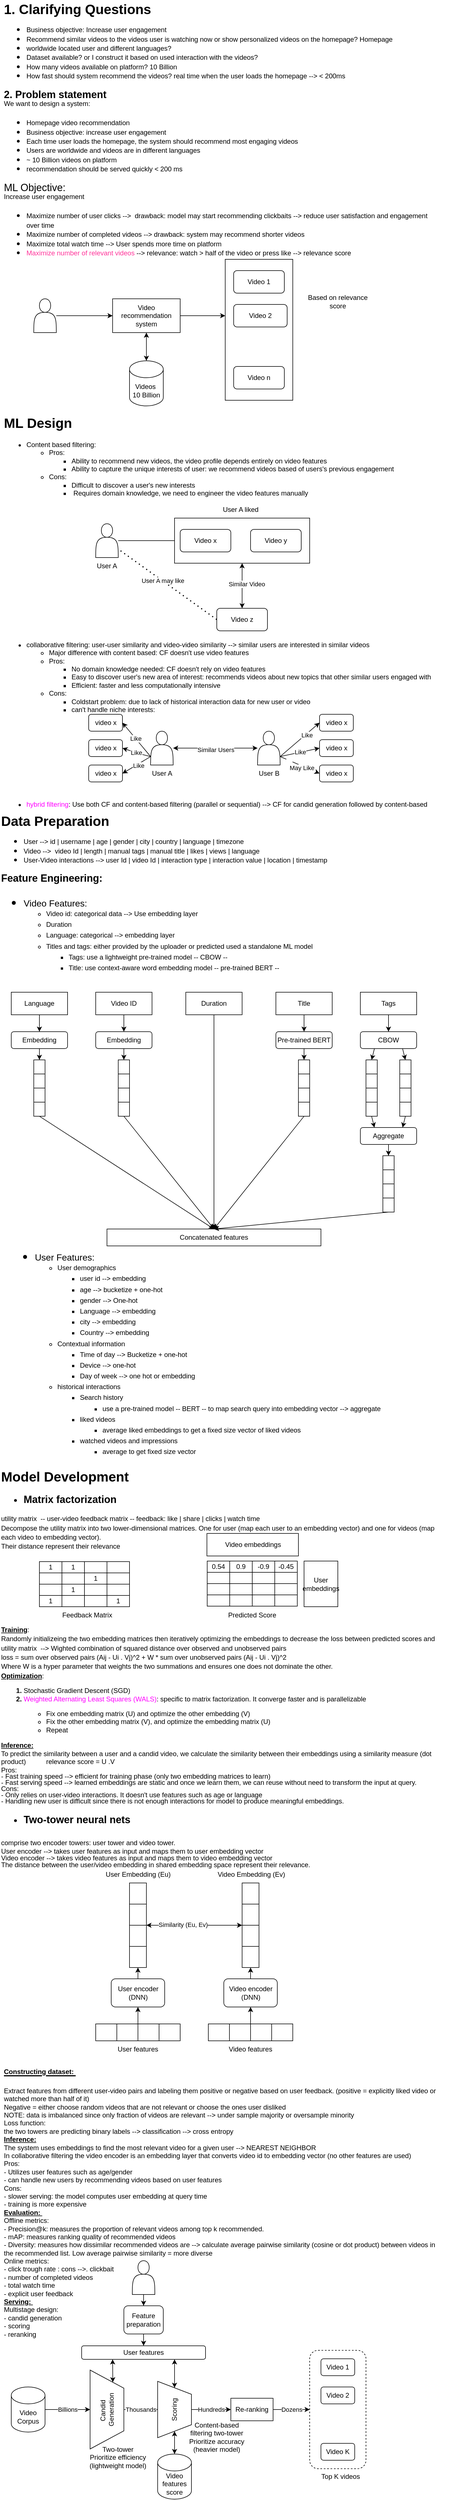 <mxfile version="24.8.4">
  <diagram name="Page-1" id="ykQXPO-A_N70wSNFyHUw">
    <mxGraphModel dx="3533" dy="1187" grid="1" gridSize="10" guides="1" tooltips="1" connect="1" arrows="1" fold="1" page="1" pageScale="1" pageWidth="850" pageHeight="1100" math="0" shadow="0">
      <root>
        <mxCell id="0" />
        <mxCell id="1" parent="0" />
        <mxCell id="X0dmrrOlAeSeErXz5RRt-1" value="&lt;h1 style=&quot;margin-top: 0px; line-height: 80%;&quot;&gt;1. Clarifying Questions&lt;/h1&gt;&lt;h1 style=&quot;margin-top: 0px; font-size: 18px; line-height: 80%;&quot;&gt;&lt;ul style=&quot;line-height: 80%;&quot;&gt;&lt;li&gt;&lt;span style=&quot;font-size: 12px; font-weight: 400;&quot;&gt;Business objective: Increase user engagement&lt;/span&gt;&lt;/li&gt;&lt;li&gt;&lt;span style=&quot;font-size: 12px; font-weight: 400;&quot;&gt;Recommend similar videos to the videos user is watching now or show personalized videos on the homepage? Homepage&lt;/span&gt;&lt;/li&gt;&lt;li&gt;&lt;span style=&quot;font-size: 12px; font-weight: 400;&quot;&gt;worldwide located user and different languages?&amp;nbsp;&lt;/span&gt;&lt;/li&gt;&lt;li&gt;&lt;span style=&quot;font-size: 12px; font-weight: 400;&quot;&gt;Dataset available? or I construct it based on used interaction with the videos?&amp;nbsp;&lt;/span&gt;&lt;/li&gt;&lt;li&gt;&lt;span style=&quot;font-size: 12px; font-weight: 400;&quot;&gt;How many videos available on platform? 10 Billion&lt;/span&gt;&lt;/li&gt;&lt;li&gt;&lt;span style=&quot;font-size: 12px; font-weight: 400;&quot;&gt;How fast should system recommend the videos? real time when the user loads the homepage --&amp;gt; &amp;lt; 200ms&lt;/span&gt;&lt;/li&gt;&lt;/ul&gt;&lt;div style=&quot;line-height: 80%;&quot;&gt;2. Problem statement&lt;/div&gt;&lt;div style=&quot;line-height: 80%;&quot;&gt;&lt;span style=&quot;font-size: 12px; font-weight: 400;&quot;&gt;We want to design a system:&amp;nbsp;&lt;/span&gt;&lt;/div&gt;&lt;div style=&quot;line-height: 80%;&quot;&gt;&lt;ul style=&quot;line-height: 80%;&quot;&gt;&lt;li&gt;&lt;span style=&quot;font-size: 12px; font-weight: 400;&quot;&gt;Homepage video recommendation&lt;/span&gt;&lt;/li&gt;&lt;li&gt;&lt;span style=&quot;font-size: 12px; font-weight: 400;&quot;&gt;Business objective: increase user engagement&lt;/span&gt;&lt;/li&gt;&lt;li&gt;&lt;span style=&quot;font-size: 12px; font-weight: 400;&quot;&gt;Each time user loads the homepage, the system should recommend most engaging videos&lt;/span&gt;&lt;/li&gt;&lt;li&gt;&lt;span style=&quot;font-size: 12px; font-weight: 400;&quot;&gt;Users are worldwide and videos are in different languages&lt;/span&gt;&lt;/li&gt;&lt;li&gt;&lt;span style=&quot;font-size: 12px; font-weight: 400;&quot;&gt;~ 10 Billion videos on platform&lt;/span&gt;&lt;/li&gt;&lt;li&gt;&lt;span style=&quot;font-size: 12px; font-weight: 400;&quot;&gt;recommendation should be served quickly &amp;lt; 200 ms&lt;/span&gt;&lt;/li&gt;&lt;/ul&gt;&lt;div style=&quot;line-height: 80%;&quot;&gt;&lt;span style=&quot;font-weight: 400;&quot;&gt;ML Objective:&amp;nbsp;&lt;/span&gt;&lt;/div&gt;&lt;/div&gt;&lt;div style=&quot;line-height: 80%;&quot;&gt;&lt;span style=&quot;font-size: 12px; font-weight: 400;&quot;&gt;Increase user engagement&lt;/span&gt;&lt;/div&gt;&lt;div style=&quot;line-height: 80%;&quot;&gt;&lt;ul style=&quot;line-height: 80%;&quot;&gt;&lt;li&gt;&lt;span style=&quot;font-size: 12px; font-weight: 400;&quot;&gt;Maximize number of user clicks --&amp;gt; &amp;nbsp;drawback: model may start recommending clickbaits --&amp;gt; reduce user satisfaction and engagement over time&lt;/span&gt;&lt;/li&gt;&lt;li&gt;&lt;span style=&quot;font-size: 12px; font-weight: 400;&quot;&gt;Maximize number of completed&amp;nbsp;videos --&amp;gt; drawback: system may recommend shorter videos&lt;/span&gt;&lt;/li&gt;&lt;li&gt;&lt;span style=&quot;font-size: 12px; font-weight: 400;&quot;&gt;Maximize total watch time --&amp;gt; User spends more time on platform&lt;/span&gt;&lt;/li&gt;&lt;li&gt;&lt;span style=&quot;font-size: 12px; font-weight: 400;&quot;&gt;&lt;font color=&quot;#ff3399&quot;&gt;Maximize number of relevant videos &lt;/font&gt;--&amp;gt; relevance: watch &amp;gt; half of the video or press like --&amp;gt; relevance score&lt;/span&gt;&lt;/li&gt;&lt;/ul&gt;&lt;/div&gt;&lt;/h1&gt;" style="text;html=1;whiteSpace=wrap;overflow=hidden;rounded=0;" vertex="1" parent="1">
          <mxGeometry x="-1655" y="40" width="775" height="470" as="geometry" />
        </mxCell>
        <mxCell id="X0dmrrOlAeSeErXz5RRt-14" value="&lt;h1 style=&quot;margin-top: 0px;&quot;&gt;ML Design&lt;/h1&gt;&lt;div&gt;&lt;ul&gt;&lt;li&gt;Content based filtering:&amp;nbsp;&lt;/li&gt;&lt;ul&gt;&lt;li&gt;Pros:&amp;nbsp;&lt;/li&gt;&lt;ul&gt;&lt;li&gt;Ability to recommend new videos, the video profile depends entirely on video features&lt;/li&gt;&lt;li&gt;Ability to capture the unique interests of user: we recommend videos based of users&#39;s previous engagement&lt;/li&gt;&lt;/ul&gt;&lt;li&gt;Cons:&amp;nbsp;&lt;/li&gt;&lt;ul&gt;&lt;li&gt;Difficult to discover a user&#39;s new interests&lt;/li&gt;&lt;li&gt;&amp;nbsp;Requires domain knowledge, we need to engineer the video features manually&lt;/li&gt;&lt;/ul&gt;&lt;/ul&gt;&lt;/ul&gt;&lt;div&gt;&lt;br&gt;&lt;/div&gt;&lt;div&gt;&lt;br&gt;&lt;/div&gt;&lt;div&gt;&lt;br&gt;&lt;/div&gt;&lt;div&gt;&lt;br&gt;&lt;/div&gt;&lt;div&gt;&lt;br&gt;&lt;/div&gt;&lt;div&gt;&lt;br&gt;&lt;/div&gt;&lt;div&gt;&lt;br&gt;&lt;/div&gt;&lt;div&gt;&lt;br&gt;&lt;/div&gt;&lt;div&gt;&lt;br&gt;&lt;/div&gt;&lt;div&gt;&lt;br&gt;&lt;/div&gt;&lt;div&gt;&lt;br&gt;&lt;/div&gt;&lt;div&gt;&lt;br&gt;&lt;/div&gt;&lt;div&gt;&lt;br&gt;&lt;/div&gt;&lt;div&gt;&lt;br&gt;&lt;/div&gt;&lt;div&gt;&lt;br&gt;&lt;/div&gt;&lt;div&gt;&lt;br&gt;&lt;/div&gt;&lt;ul&gt;&lt;li&gt;collaborative filtering: user-user similarity and video-video similarity --&amp;gt; similar users are interested in similar videos&amp;nbsp;&lt;/li&gt;&lt;ul&gt;&lt;li&gt;Major difference with content based: CF doesn&#39;t use video features&lt;/li&gt;&lt;li&gt;Pros:&lt;/li&gt;&lt;ul&gt;&lt;li&gt;No domain knowledge needed: CF doesn&#39;t rely on video features&lt;/li&gt;&lt;li&gt;Easy to discover user&#39;s new area of interest: recommends videos about new topics that other similar users engaged with&amp;nbsp;&lt;/li&gt;&lt;li&gt;Efficient: faster and less computationally intensive&lt;/li&gt;&lt;/ul&gt;&lt;li&gt;Cons:&amp;nbsp;&lt;/li&gt;&lt;ul&gt;&lt;li&gt;Coldstart problem: due to lack of historical interaction data for new user or video&lt;/li&gt;&lt;li&gt;can&#39;t handle niche interests:&amp;nbsp;&lt;/li&gt;&lt;/ul&gt;&lt;/ul&gt;&lt;/ul&gt;&lt;div&gt;&lt;br&gt;&lt;/div&gt;&lt;div&gt;&lt;br&gt;&lt;/div&gt;&lt;div&gt;&lt;br&gt;&lt;/div&gt;&lt;div&gt;&lt;br&gt;&lt;/div&gt;&lt;div&gt;&lt;br&gt;&lt;/div&gt;&lt;div&gt;&lt;br&gt;&lt;/div&gt;&lt;div&gt;&lt;br&gt;&lt;/div&gt;&lt;div&gt;&lt;br&gt;&lt;/div&gt;&lt;div&gt;&lt;br&gt;&lt;/div&gt;&lt;ul&gt;&lt;li&gt;&lt;font color=&quot;#ff00ff&quot;&gt;hybrid filtering&lt;/font&gt;: Use both CF and content-based filtering (parallel or sequential) --&amp;gt; CF for candid generation followed by content-based&amp;nbsp;&lt;/li&gt;&lt;/ul&gt;&lt;/div&gt;" style="text;html=1;whiteSpace=wrap;overflow=hidden;rounded=0;" vertex="1" parent="1">
          <mxGeometry x="-1655" y="770" width="765" height="730" as="geometry" />
        </mxCell>
        <mxCell id="X0dmrrOlAeSeErXz5RRt-15" value="" style="group" vertex="1" connectable="0" parent="1">
          <mxGeometry x="-1600" y="500" width="600" height="260" as="geometry" />
        </mxCell>
        <mxCell id="X0dmrrOlAeSeErXz5RRt-8" value="" style="edgeStyle=orthogonalEdgeStyle;rounded=0;orthogonalLoop=1;jettySize=auto;html=1;" edge="1" parent="X0dmrrOlAeSeErXz5RRt-15" source="X0dmrrOlAeSeErXz5RRt-2">
          <mxGeometry relative="1" as="geometry">
            <mxPoint x="340" y="100" as="targetPoint" />
            <Array as="points">
              <mxPoint x="300" y="100" />
              <mxPoint x="300" y="100" />
            </Array>
          </mxGeometry>
        </mxCell>
        <mxCell id="X0dmrrOlAeSeErXz5RRt-11" value="" style="edgeStyle=orthogonalEdgeStyle;rounded=0;orthogonalLoop=1;jettySize=auto;html=1;startArrow=classic;startFill=1;" edge="1" parent="X0dmrrOlAeSeErXz5RRt-15" source="X0dmrrOlAeSeErXz5RRt-2" target="X0dmrrOlAeSeErXz5RRt-10">
          <mxGeometry relative="1" as="geometry">
            <Array as="points">
              <mxPoint x="200" y="150" />
              <mxPoint x="200" y="150" />
            </Array>
          </mxGeometry>
        </mxCell>
        <mxCell id="X0dmrrOlAeSeErXz5RRt-2" value="Video recommendation system" style="rounded=0;whiteSpace=wrap;html=1;" vertex="1" parent="X0dmrrOlAeSeErXz5RRt-15">
          <mxGeometry x="140" y="70" width="120" height="60" as="geometry" />
        </mxCell>
        <mxCell id="X0dmrrOlAeSeErXz5RRt-3" value="" style="rounded=0;whiteSpace=wrap;html=1;" vertex="1" parent="X0dmrrOlAeSeErXz5RRt-15">
          <mxGeometry x="340" width="120" height="250" as="geometry" />
        </mxCell>
        <mxCell id="X0dmrrOlAeSeErXz5RRt-4" value="Video 1" style="rounded=1;whiteSpace=wrap;html=1;" vertex="1" parent="X0dmrrOlAeSeErXz5RRt-15">
          <mxGeometry x="355" y="20" width="90" height="40" as="geometry" />
        </mxCell>
        <mxCell id="X0dmrrOlAeSeErXz5RRt-5" value="Video 2" style="rounded=1;whiteSpace=wrap;html=1;" vertex="1" parent="X0dmrrOlAeSeErXz5RRt-15">
          <mxGeometry x="355" y="80" width="95" height="40" as="geometry" />
        </mxCell>
        <mxCell id="X0dmrrOlAeSeErXz5RRt-6" value="Video n" style="rounded=1;whiteSpace=wrap;html=1;" vertex="1" parent="X0dmrrOlAeSeErXz5RRt-15">
          <mxGeometry x="355" y="190" width="90" height="40" as="geometry" />
        </mxCell>
        <mxCell id="X0dmrrOlAeSeErXz5RRt-7" value="Based on relevance score" style="text;html=1;align=center;verticalAlign=middle;whiteSpace=wrap;rounded=0;" vertex="1" parent="X0dmrrOlAeSeErXz5RRt-15">
          <mxGeometry x="480" y="60" width="120" height="30" as="geometry" />
        </mxCell>
        <mxCell id="X0dmrrOlAeSeErXz5RRt-10" value="Videos&amp;nbsp;&lt;div&gt;10 Billion&lt;/div&gt;" style="shape=cylinder3;whiteSpace=wrap;html=1;boundedLbl=1;backgroundOutline=1;size=15;" vertex="1" parent="X0dmrrOlAeSeErXz5RRt-15">
          <mxGeometry x="170" y="180" width="60" height="80" as="geometry" />
        </mxCell>
        <mxCell id="X0dmrrOlAeSeErXz5RRt-13" value="" style="edgeStyle=orthogonalEdgeStyle;rounded=0;orthogonalLoop=1;jettySize=auto;html=1;" edge="1" parent="X0dmrrOlAeSeErXz5RRt-15" source="X0dmrrOlAeSeErXz5RRt-12" target="X0dmrrOlAeSeErXz5RRt-2">
          <mxGeometry relative="1" as="geometry" />
        </mxCell>
        <mxCell id="X0dmrrOlAeSeErXz5RRt-12" value="" style="shape=actor;whiteSpace=wrap;html=1;" vertex="1" parent="X0dmrrOlAeSeErXz5RRt-15">
          <mxGeometry y="70" width="40" height="60" as="geometry" />
        </mxCell>
        <mxCell id="X0dmrrOlAeSeErXz5RRt-42" value="" style="group" vertex="1" connectable="0" parent="1">
          <mxGeometry x="-1490" y="929" width="380" height="230" as="geometry" />
        </mxCell>
        <mxCell id="X0dmrrOlAeSeErXz5RRt-37" value="" style="edgeStyle=orthogonalEdgeStyle;rounded=0;orthogonalLoop=1;jettySize=auto;html=1;" edge="1" parent="X0dmrrOlAeSeErXz5RRt-42" source="X0dmrrOlAeSeErXz5RRt-28" target="X0dmrrOlAeSeErXz5RRt-31">
          <mxGeometry relative="1" as="geometry" />
        </mxCell>
        <mxCell id="X0dmrrOlAeSeErXz5RRt-28" value="" style="shape=actor;whiteSpace=wrap;html=1;" vertex="1" parent="X0dmrrOlAeSeErXz5RRt-42">
          <mxGeometry y="40" width="40" height="60" as="geometry" />
        </mxCell>
        <mxCell id="X0dmrrOlAeSeErXz5RRt-29" value="" style="rounded=0;whiteSpace=wrap;html=1;" vertex="1" parent="X0dmrrOlAeSeErXz5RRt-42">
          <mxGeometry x="140" y="30" width="240" height="80" as="geometry" />
        </mxCell>
        <mxCell id="X0dmrrOlAeSeErXz5RRt-31" value="Video x" style="rounded=1;whiteSpace=wrap;html=1;" vertex="1" parent="X0dmrrOlAeSeErXz5RRt-42">
          <mxGeometry x="150" y="50" width="90" height="40" as="geometry" />
        </mxCell>
        <mxCell id="X0dmrrOlAeSeErXz5RRt-32" value="Video y" style="rounded=1;whiteSpace=wrap;html=1;" vertex="1" parent="X0dmrrOlAeSeErXz5RRt-42">
          <mxGeometry x="275" y="50" width="90" height="40" as="geometry" />
        </mxCell>
        <mxCell id="X0dmrrOlAeSeErXz5RRt-38" value="" style="edgeStyle=orthogonalEdgeStyle;rounded=0;orthogonalLoop=1;jettySize=auto;html=1;entryX=0.5;entryY=1;entryDx=0;entryDy=0;startArrow=classic;startFill=1;" edge="1" parent="X0dmrrOlAeSeErXz5RRt-42" source="X0dmrrOlAeSeErXz5RRt-33" target="X0dmrrOlAeSeErXz5RRt-29">
          <mxGeometry relative="1" as="geometry">
            <Array as="points">
              <mxPoint x="260" y="130" />
              <mxPoint x="260" y="130" />
            </Array>
          </mxGeometry>
        </mxCell>
        <mxCell id="X0dmrrOlAeSeErXz5RRt-39" value="Similar Video" style="edgeLabel;html=1;align=center;verticalAlign=middle;resizable=0;points=[];" vertex="1" connectable="0" parent="X0dmrrOlAeSeErXz5RRt-38">
          <mxGeometry x="0.075" y="-8" relative="1" as="geometry">
            <mxPoint as="offset" />
          </mxGeometry>
        </mxCell>
        <mxCell id="X0dmrrOlAeSeErXz5RRt-33" value="Video z" style="rounded=1;whiteSpace=wrap;html=1;" vertex="1" parent="X0dmrrOlAeSeErXz5RRt-42">
          <mxGeometry x="215" y="190" width="90" height="40" as="geometry" />
        </mxCell>
        <mxCell id="X0dmrrOlAeSeErXz5RRt-35" value="User A liked" style="text;html=1;align=center;verticalAlign=middle;whiteSpace=wrap;rounded=0;" vertex="1" parent="X0dmrrOlAeSeErXz5RRt-42">
          <mxGeometry x="210" width="95" height="30" as="geometry" />
        </mxCell>
        <mxCell id="X0dmrrOlAeSeErXz5RRt-40" value="" style="endArrow=none;dashed=1;html=1;dashPattern=1 3;strokeWidth=2;rounded=0;entryX=1;entryY=0.75;entryDx=0;entryDy=0;exitX=0;exitY=0.5;exitDx=0;exitDy=0;" edge="1" parent="X0dmrrOlAeSeErXz5RRt-42" source="X0dmrrOlAeSeErXz5RRt-33" target="X0dmrrOlAeSeErXz5RRt-28">
          <mxGeometry width="50" height="50" relative="1" as="geometry">
            <mxPoint x="340" y="60" as="sourcePoint" />
            <mxPoint x="390" y="10" as="targetPoint" />
          </mxGeometry>
        </mxCell>
        <mxCell id="X0dmrrOlAeSeErXz5RRt-41" value="User A may like" style="edgeLabel;html=1;align=center;verticalAlign=middle;resizable=0;points=[];" vertex="1" connectable="0" parent="X0dmrrOlAeSeErXz5RRt-40">
          <mxGeometry x="0.112" y="-1" relative="1" as="geometry">
            <mxPoint y="1" as="offset" />
          </mxGeometry>
        </mxCell>
        <mxCell id="X0dmrrOlAeSeErXz5RRt-34" value="User A" style="text;html=1;align=center;verticalAlign=middle;whiteSpace=wrap;rounded=0;" vertex="1" parent="X0dmrrOlAeSeErXz5RRt-42">
          <mxGeometry x="-10" y="100" width="60" height="30" as="geometry" />
        </mxCell>
        <mxCell id="X0dmrrOlAeSeErXz5RRt-70" value="" style="group" vertex="1" connectable="0" parent="1">
          <mxGeometry x="-1502.5" y="1307" width="470" height="120" as="geometry" />
        </mxCell>
        <mxCell id="X0dmrrOlAeSeErXz5RRt-53" value="" style="edgeStyle=orthogonalEdgeStyle;rounded=0;orthogonalLoop=1;jettySize=auto;html=1;startArrow=classic;startFill=1;" edge="1" parent="X0dmrrOlAeSeErXz5RRt-70" source="X0dmrrOlAeSeErXz5RRt-43" target="X0dmrrOlAeSeErXz5RRt-52">
          <mxGeometry relative="1" as="geometry" />
        </mxCell>
        <mxCell id="X0dmrrOlAeSeErXz5RRt-54" value="Similar Users" style="edgeLabel;html=1;align=center;verticalAlign=middle;resizable=0;points=[];" vertex="1" connectable="0" parent="X0dmrrOlAeSeErXz5RRt-53">
          <mxGeometry y="-3" relative="1" as="geometry">
            <mxPoint as="offset" />
          </mxGeometry>
        </mxCell>
        <mxCell id="X0dmrrOlAeSeErXz5RRt-43" value="" style="shape=actor;whiteSpace=wrap;html=1;" vertex="1" parent="X0dmrrOlAeSeErXz5RRt-70">
          <mxGeometry x="110" y="30" width="40" height="60" as="geometry" />
        </mxCell>
        <mxCell id="X0dmrrOlAeSeErXz5RRt-45" style="edgeStyle=orthogonalEdgeStyle;rounded=0;orthogonalLoop=1;jettySize=auto;html=1;exitX=0.5;exitY=1;exitDx=0;exitDy=0;" edge="1" parent="X0dmrrOlAeSeErXz5RRt-70">
          <mxGeometry relative="1" as="geometry">
            <mxPoint x="320" y="90" as="sourcePoint" />
            <mxPoint x="320" y="90" as="targetPoint" />
          </mxGeometry>
        </mxCell>
        <mxCell id="X0dmrrOlAeSeErXz5RRt-46" value="video x" style="rounded=1;whiteSpace=wrap;html=1;" vertex="1" parent="X0dmrrOlAeSeErXz5RRt-70">
          <mxGeometry width="60" height="30" as="geometry" />
        </mxCell>
        <mxCell id="X0dmrrOlAeSeErXz5RRt-47" value="video x" style="rounded=1;whiteSpace=wrap;html=1;" vertex="1" parent="X0dmrrOlAeSeErXz5RRt-70">
          <mxGeometry y="45" width="60" height="30" as="geometry" />
        </mxCell>
        <mxCell id="X0dmrrOlAeSeErXz5RRt-48" value="video x" style="rounded=1;whiteSpace=wrap;html=1;" vertex="1" parent="X0dmrrOlAeSeErXz5RRt-70">
          <mxGeometry y="90" width="60" height="30" as="geometry" />
        </mxCell>
        <mxCell id="X0dmrrOlAeSeErXz5RRt-49" value="video x" style="rounded=1;whiteSpace=wrap;html=1;" vertex="1" parent="X0dmrrOlAeSeErXz5RRt-70">
          <mxGeometry x="410" y="90" width="60" height="30" as="geometry" />
        </mxCell>
        <mxCell id="X0dmrrOlAeSeErXz5RRt-50" value="video x" style="rounded=1;whiteSpace=wrap;html=1;" vertex="1" parent="X0dmrrOlAeSeErXz5RRt-70">
          <mxGeometry x="410" y="45" width="60" height="30" as="geometry" />
        </mxCell>
        <mxCell id="X0dmrrOlAeSeErXz5RRt-51" value="video x" style="rounded=1;whiteSpace=wrap;html=1;" vertex="1" parent="X0dmrrOlAeSeErXz5RRt-70">
          <mxGeometry x="410" width="60" height="30" as="geometry" />
        </mxCell>
        <mxCell id="X0dmrrOlAeSeErXz5RRt-52" value="" style="shape=actor;whiteSpace=wrap;html=1;" vertex="1" parent="X0dmrrOlAeSeErXz5RRt-70">
          <mxGeometry x="300" y="30" width="40" height="60" as="geometry" />
        </mxCell>
        <mxCell id="X0dmrrOlAeSeErXz5RRt-55" value="User A" style="text;html=1;align=center;verticalAlign=middle;whiteSpace=wrap;rounded=0;" vertex="1" parent="X0dmrrOlAeSeErXz5RRt-70">
          <mxGeometry x="100" y="90" width="60" height="30" as="geometry" />
        </mxCell>
        <mxCell id="X0dmrrOlAeSeErXz5RRt-56" value="User B" style="text;html=1;align=center;verticalAlign=middle;whiteSpace=wrap;rounded=0;" vertex="1" parent="X0dmrrOlAeSeErXz5RRt-70">
          <mxGeometry x="290" y="90" width="60" height="30" as="geometry" />
        </mxCell>
        <mxCell id="X0dmrrOlAeSeErXz5RRt-59" value="Like" style="endArrow=classic;html=1;rounded=0;entryX=1;entryY=0.5;entryDx=0;entryDy=0;exitX=0;exitY=0.75;exitDx=0;exitDy=0;" edge="1" parent="X0dmrrOlAeSeErXz5RRt-70" source="X0dmrrOlAeSeErXz5RRt-43" target="X0dmrrOlAeSeErXz5RRt-47">
          <mxGeometry width="50" height="50" relative="1" as="geometry">
            <mxPoint x="80" y="80" as="sourcePoint" />
            <mxPoint x="130" y="30" as="targetPoint" />
            <Array as="points">
              <mxPoint x="90" y="70" />
            </Array>
          </mxGeometry>
        </mxCell>
        <mxCell id="X0dmrrOlAeSeErXz5RRt-60" value="" style="endArrow=classic;html=1;rounded=0;entryX=1;entryY=0.5;entryDx=0;entryDy=0;exitX=0;exitY=0.75;exitDx=0;exitDy=0;" edge="1" parent="X0dmrrOlAeSeErXz5RRt-70" source="X0dmrrOlAeSeErXz5RRt-43" target="X0dmrrOlAeSeErXz5RRt-46">
          <mxGeometry width="50" height="50" relative="1" as="geometry">
            <mxPoint x="80" y="40" as="sourcePoint" />
            <mxPoint x="130" as="targetPoint" />
            <Array as="points" />
          </mxGeometry>
        </mxCell>
        <mxCell id="X0dmrrOlAeSeErXz5RRt-65" value="Like" style="edgeLabel;html=1;align=center;verticalAlign=middle;resizable=0;points=[];" vertex="1" connectable="0" parent="X0dmrrOlAeSeErXz5RRt-60">
          <mxGeometry x="0.056" y="-1" relative="1" as="geometry">
            <mxPoint x="-1" as="offset" />
          </mxGeometry>
        </mxCell>
        <mxCell id="X0dmrrOlAeSeErXz5RRt-61" value="" style="endArrow=classic;html=1;rounded=0;entryX=1;entryY=0.5;entryDx=0;entryDy=0;exitX=0;exitY=0.75;exitDx=0;exitDy=0;" edge="1" parent="X0dmrrOlAeSeErXz5RRt-70" source="X0dmrrOlAeSeErXz5RRt-43" target="X0dmrrOlAeSeErXz5RRt-48">
          <mxGeometry width="50" height="50" relative="1" as="geometry">
            <mxPoint x="110" y="70" as="sourcePoint" />
            <mxPoint x="400" y="120" as="targetPoint" />
            <Array as="points" />
          </mxGeometry>
        </mxCell>
        <mxCell id="X0dmrrOlAeSeErXz5RRt-67" value="Like" style="edgeLabel;html=1;align=center;verticalAlign=middle;resizable=0;points=[];" vertex="1" connectable="0" parent="X0dmrrOlAeSeErXz5RRt-61">
          <mxGeometry x="-0.071" y="2" relative="1" as="geometry">
            <mxPoint as="offset" />
          </mxGeometry>
        </mxCell>
        <mxCell id="X0dmrrOlAeSeErXz5RRt-62" value="Like" style="endArrow=classic;html=1;rounded=0;exitX=1;exitY=0.75;exitDx=0;exitDy=0;entryX=0;entryY=0.5;entryDx=0;entryDy=0;" edge="1" parent="X0dmrrOlAeSeErXz5RRt-70" source="X0dmrrOlAeSeErXz5RRt-52" target="X0dmrrOlAeSeErXz5RRt-50">
          <mxGeometry width="50" height="50" relative="1" as="geometry">
            <mxPoint x="380" y="200" as="sourcePoint" />
            <mxPoint x="430" y="150" as="targetPoint" />
            <Array as="points" />
          </mxGeometry>
        </mxCell>
        <mxCell id="X0dmrrOlAeSeErXz5RRt-63" value="" style="endArrow=classic;html=1;rounded=0;entryX=0;entryY=0.5;entryDx=0;entryDy=0;exitX=1;exitY=0.75;exitDx=0;exitDy=0;" edge="1" parent="X0dmrrOlAeSeErXz5RRt-70" source="X0dmrrOlAeSeErXz5RRt-52" target="X0dmrrOlAeSeErXz5RRt-51">
          <mxGeometry width="50" height="50" relative="1" as="geometry">
            <mxPoint x="330" y="50" as="sourcePoint" />
            <mxPoint x="380" as="targetPoint" />
          </mxGeometry>
        </mxCell>
        <mxCell id="X0dmrrOlAeSeErXz5RRt-68" value="Like" style="edgeLabel;html=1;align=center;verticalAlign=middle;resizable=0;points=[];" vertex="1" connectable="0" parent="X0dmrrOlAeSeErXz5RRt-63">
          <mxGeometry x="0.327" y="-2" relative="1" as="geometry">
            <mxPoint as="offset" />
          </mxGeometry>
        </mxCell>
        <mxCell id="X0dmrrOlAeSeErXz5RRt-64" value="" style="endArrow=classic;html=1;rounded=0;exitX=1;exitY=0.75;exitDx=0;exitDy=0;entryX=0;entryY=0.5;entryDx=0;entryDy=0;dashed=1;dashPattern=12 12;" edge="1" parent="X0dmrrOlAeSeErXz5RRt-70" source="X0dmrrOlAeSeErXz5RRt-52" target="X0dmrrOlAeSeErXz5RRt-49">
          <mxGeometry width="50" height="50" relative="1" as="geometry">
            <mxPoint x="350" y="85" as="sourcePoint" />
            <mxPoint x="420" y="70" as="targetPoint" />
            <Array as="points" />
          </mxGeometry>
        </mxCell>
        <mxCell id="X0dmrrOlAeSeErXz5RRt-69" value="May Like" style="edgeLabel;html=1;align=center;verticalAlign=middle;resizable=0;points=[];" vertex="1" connectable="0" parent="X0dmrrOlAeSeErXz5RRt-64">
          <mxGeometry x="0.114" y="-2" relative="1" as="geometry">
            <mxPoint y="1" as="offset" />
          </mxGeometry>
        </mxCell>
        <mxCell id="X0dmrrOlAeSeErXz5RRt-71" value="&lt;h1 style=&quot;margin-top: 0px; line-height: 80%;&quot;&gt;Data Preparation&lt;/h1&gt;&lt;h1 style=&quot;margin-top: 0px; line-height: 80%;&quot;&gt;&lt;ul style=&quot;font-size: 18px; line-height: 80%;&quot;&gt;&lt;li&gt;&lt;span style=&quot;font-size: 12px; font-weight: 400;&quot;&gt;User --&amp;gt; id | username | age | gender | city | country | language | timezone&lt;/span&gt;&lt;/li&gt;&lt;li&gt;&lt;span style=&quot;font-size: 12px; font-weight: 400;&quot;&gt;Video --&amp;gt; &amp;nbsp;video Id | length | manual tags | manual title | likes | views | language&lt;/span&gt;&lt;/li&gt;&lt;li&gt;&lt;span style=&quot;font-size: 12px; font-weight: 400;&quot;&gt;User-Video interactions --&amp;gt; user Id | video Id | interaction type | interaction value | location | timestamp&lt;/span&gt;&lt;/li&gt;&lt;/ul&gt;&lt;div style=&quot;font-size: 18px; line-height: 80%;&quot;&gt;Feature Engineering:&amp;nbsp;&lt;/div&gt;&lt;div style=&quot;line-height: 80%;&quot;&gt;&lt;ul style=&quot;line-height: 80%;&quot;&gt;&lt;li&gt;&lt;span style=&quot;font-weight: normal;&quot;&gt;&lt;font style=&quot;font-size: 16px;&quot;&gt;Video Features:&amp;nbsp;&lt;/font&gt;&lt;/span&gt;&lt;br&gt;&lt;/li&gt;&lt;ul style=&quot;font-size: 12px;&quot;&gt;&lt;li&gt;&lt;span style=&quot;font-weight: normal;&quot;&gt;Video id: categorical data --&amp;gt; Use embedding layer&lt;/span&gt;&lt;/li&gt;&lt;li&gt;&lt;span style=&quot;font-weight: normal;&quot;&gt;Duration&amp;nbsp;&lt;/span&gt;&lt;/li&gt;&lt;li&gt;&lt;span style=&quot;font-weight: normal;&quot;&gt;Language: categorical --&amp;gt; embedding layer&lt;/span&gt;&lt;/li&gt;&lt;li&gt;&lt;span style=&quot;font-weight: normal;&quot;&gt;Titles and tags: either provided by the uploader or predicted used a standalone ML model&lt;/span&gt;&lt;/li&gt;&lt;ul&gt;&lt;li&gt;&lt;span style=&quot;font-weight: normal;&quot;&gt;&lt;span style=&quot;white-space: pre;&quot;&gt;Tags: use a lightweight pre-trained model -- CBOW --&amp;nbsp;&lt;/span&gt;&lt;/span&gt;&lt;/li&gt;&lt;li&gt;&lt;span style=&quot;font-weight: normal;&quot;&gt;Title: use context-aware word embedding model -- pre-trained BERT --&lt;/span&gt;&lt;span style=&quot;font-weight: normal;&quot;&gt;&amp;nbsp;&lt;/span&gt;&lt;/li&gt;&lt;/ul&gt;&lt;/ul&gt;&lt;/ul&gt;&lt;/div&gt;&lt;/h1&gt;" style="text;html=1;whiteSpace=wrap;overflow=hidden;rounded=0;" vertex="1" parent="1">
          <mxGeometry x="-1660" y="1480" width="790" height="290" as="geometry" />
        </mxCell>
        <mxCell id="X0dmrrOlAeSeErXz5RRt-132" value="" style="group" vertex="1" connectable="0" parent="1">
          <mxGeometry x="-1640" y="1800" width="720" height="450" as="geometry" />
        </mxCell>
        <mxCell id="X0dmrrOlAeSeErXz5RRt-81" value="" style="edgeStyle=orthogonalEdgeStyle;rounded=0;orthogonalLoop=1;jettySize=auto;html=1;" edge="1" parent="X0dmrrOlAeSeErXz5RRt-132" source="X0dmrrOlAeSeErXz5RRt-72" target="X0dmrrOlAeSeErXz5RRt-77">
          <mxGeometry relative="1" as="geometry" />
        </mxCell>
        <mxCell id="X0dmrrOlAeSeErXz5RRt-72" value="Language" style="rounded=0;whiteSpace=wrap;html=1;" vertex="1" parent="X0dmrrOlAeSeErXz5RRt-132">
          <mxGeometry width="100" height="40" as="geometry" />
        </mxCell>
        <mxCell id="X0dmrrOlAeSeErXz5RRt-82" value="" style="edgeStyle=orthogonalEdgeStyle;rounded=0;orthogonalLoop=1;jettySize=auto;html=1;" edge="1" parent="X0dmrrOlAeSeErXz5RRt-132" source="X0dmrrOlAeSeErXz5RRt-73" target="X0dmrrOlAeSeErXz5RRt-79">
          <mxGeometry relative="1" as="geometry" />
        </mxCell>
        <mxCell id="X0dmrrOlAeSeErXz5RRt-73" value="Video ID" style="rounded=0;whiteSpace=wrap;html=1;" vertex="1" parent="X0dmrrOlAeSeErXz5RRt-132">
          <mxGeometry x="150" width="100" height="40" as="geometry" />
        </mxCell>
        <mxCell id="X0dmrrOlAeSeErXz5RRt-74" value="Duration" style="rounded=0;whiteSpace=wrap;html=1;" vertex="1" parent="X0dmrrOlAeSeErXz5RRt-132">
          <mxGeometry x="310" width="100" height="40" as="geometry" />
        </mxCell>
        <mxCell id="X0dmrrOlAeSeErXz5RRt-83" value="" style="edgeStyle=orthogonalEdgeStyle;rounded=0;orthogonalLoop=1;jettySize=auto;html=1;" edge="1" parent="X0dmrrOlAeSeErXz5RRt-132" source="X0dmrrOlAeSeErXz5RRt-75" target="X0dmrrOlAeSeErXz5RRt-78">
          <mxGeometry relative="1" as="geometry" />
        </mxCell>
        <mxCell id="X0dmrrOlAeSeErXz5RRt-75" value="Title" style="rounded=0;whiteSpace=wrap;html=1;" vertex="1" parent="X0dmrrOlAeSeErXz5RRt-132">
          <mxGeometry x="470" width="100" height="40" as="geometry" />
        </mxCell>
        <mxCell id="X0dmrrOlAeSeErXz5RRt-84" value="" style="edgeStyle=orthogonalEdgeStyle;rounded=0;orthogonalLoop=1;jettySize=auto;html=1;" edge="1" parent="X0dmrrOlAeSeErXz5RRt-132" source="X0dmrrOlAeSeErXz5RRt-76" target="X0dmrrOlAeSeErXz5RRt-80">
          <mxGeometry relative="1" as="geometry" />
        </mxCell>
        <mxCell id="X0dmrrOlAeSeErXz5RRt-76" value="Tags" style="rounded=0;whiteSpace=wrap;html=1;" vertex="1" parent="X0dmrrOlAeSeErXz5RRt-132">
          <mxGeometry x="620" width="100" height="40" as="geometry" />
        </mxCell>
        <mxCell id="X0dmrrOlAeSeErXz5RRt-117" value="" style="edgeStyle=orthogonalEdgeStyle;rounded=0;orthogonalLoop=1;jettySize=auto;html=1;" edge="1" parent="X0dmrrOlAeSeErXz5RRt-132" source="X0dmrrOlAeSeErXz5RRt-77" target="X0dmrrOlAeSeErXz5RRt-86">
          <mxGeometry relative="1" as="geometry" />
        </mxCell>
        <mxCell id="X0dmrrOlAeSeErXz5RRt-77" value="Embedding" style="rounded=1;whiteSpace=wrap;html=1;" vertex="1" parent="X0dmrrOlAeSeErXz5RRt-132">
          <mxGeometry y="70" width="100" height="30" as="geometry" />
        </mxCell>
        <mxCell id="X0dmrrOlAeSeErXz5RRt-119" value="" style="edgeStyle=orthogonalEdgeStyle;rounded=0;orthogonalLoop=1;jettySize=auto;html=1;" edge="1" parent="X0dmrrOlAeSeErXz5RRt-132" source="X0dmrrOlAeSeErXz5RRt-78" target="X0dmrrOlAeSeErXz5RRt-97">
          <mxGeometry relative="1" as="geometry" />
        </mxCell>
        <mxCell id="X0dmrrOlAeSeErXz5RRt-78" value="Pre-trained BERT" style="rounded=1;whiteSpace=wrap;html=1;" vertex="1" parent="X0dmrrOlAeSeErXz5RRt-132">
          <mxGeometry x="470" y="70" width="100" height="30" as="geometry" />
        </mxCell>
        <mxCell id="X0dmrrOlAeSeErXz5RRt-118" value="" style="edgeStyle=orthogonalEdgeStyle;rounded=0;orthogonalLoop=1;jettySize=auto;html=1;" edge="1" parent="X0dmrrOlAeSeErXz5RRt-132" source="X0dmrrOlAeSeErXz5RRt-79" target="X0dmrrOlAeSeErXz5RRt-92">
          <mxGeometry relative="1" as="geometry" />
        </mxCell>
        <mxCell id="X0dmrrOlAeSeErXz5RRt-79" value="Embedding" style="rounded=1;whiteSpace=wrap;html=1;" vertex="1" parent="X0dmrrOlAeSeErXz5RRt-132">
          <mxGeometry x="150" y="70" width="100" height="30" as="geometry" />
        </mxCell>
        <mxCell id="X0dmrrOlAeSeErXz5RRt-80" value="CBOW" style="rounded=1;whiteSpace=wrap;html=1;" vertex="1" parent="X0dmrrOlAeSeErXz5RRt-132">
          <mxGeometry x="620" y="70" width="100" height="30" as="geometry" />
        </mxCell>
        <mxCell id="X0dmrrOlAeSeErXz5RRt-90" value="" style="group" vertex="1" connectable="0" parent="X0dmrrOlAeSeErXz5RRt-132">
          <mxGeometry x="30" y="120" width="20" height="100" as="geometry" />
        </mxCell>
        <mxCell id="X0dmrrOlAeSeErXz5RRt-86" value="" style="rounded=0;whiteSpace=wrap;html=1;" vertex="1" parent="X0dmrrOlAeSeErXz5RRt-90">
          <mxGeometry x="10" width="20" height="100" as="geometry" />
        </mxCell>
        <mxCell id="X0dmrrOlAeSeErXz5RRt-87" value="" style="endArrow=none;html=1;rounded=0;exitX=0;exitY=0.25;exitDx=0;exitDy=0;entryX=1;entryY=0.25;entryDx=0;entryDy=0;" edge="1" parent="X0dmrrOlAeSeErXz5RRt-90" source="X0dmrrOlAeSeErXz5RRt-86" target="X0dmrrOlAeSeErXz5RRt-86">
          <mxGeometry width="50" height="50" relative="1" as="geometry">
            <mxPoint x="410" y="-70" as="sourcePoint" />
            <mxPoint x="460" y="-120" as="targetPoint" />
          </mxGeometry>
        </mxCell>
        <mxCell id="X0dmrrOlAeSeErXz5RRt-88" value="" style="endArrow=none;html=1;rounded=0;exitX=0;exitY=0.5;exitDx=0;exitDy=0;entryX=1;entryY=0.5;entryDx=0;entryDy=0;" edge="1" parent="X0dmrrOlAeSeErXz5RRt-90" source="X0dmrrOlAeSeErXz5RRt-86" target="X0dmrrOlAeSeErXz5RRt-86">
          <mxGeometry width="50" height="50" relative="1" as="geometry">
            <mxPoint x="10" y="35" as="sourcePoint" />
            <mxPoint x="30" y="35" as="targetPoint" />
          </mxGeometry>
        </mxCell>
        <mxCell id="X0dmrrOlAeSeErXz5RRt-89" value="" style="endArrow=none;html=1;rounded=0;exitX=0;exitY=0.75;exitDx=0;exitDy=0;entryX=1;entryY=0.75;entryDx=0;entryDy=0;" edge="1" parent="X0dmrrOlAeSeErXz5RRt-90" source="X0dmrrOlAeSeErXz5RRt-86" target="X0dmrrOlAeSeErXz5RRt-86">
          <mxGeometry width="50" height="50" relative="1" as="geometry">
            <mxPoint x="20" y="45" as="sourcePoint" />
            <mxPoint x="40" y="45" as="targetPoint" />
          </mxGeometry>
        </mxCell>
        <mxCell id="X0dmrrOlAeSeErXz5RRt-91" value="" style="group" vertex="1" connectable="0" parent="X0dmrrOlAeSeErXz5RRt-132">
          <mxGeometry x="190" y="120" width="20" height="100" as="geometry" />
        </mxCell>
        <mxCell id="X0dmrrOlAeSeErXz5RRt-92" value="" style="rounded=0;whiteSpace=wrap;html=1;" vertex="1" parent="X0dmrrOlAeSeErXz5RRt-91">
          <mxGeometry width="20" height="100" as="geometry" />
        </mxCell>
        <mxCell id="X0dmrrOlAeSeErXz5RRt-93" value="" style="endArrow=none;html=1;rounded=0;exitX=0;exitY=0.25;exitDx=0;exitDy=0;entryX=1;entryY=0.25;entryDx=0;entryDy=0;" edge="1" parent="X0dmrrOlAeSeErXz5RRt-91" source="X0dmrrOlAeSeErXz5RRt-92" target="X0dmrrOlAeSeErXz5RRt-92">
          <mxGeometry width="50" height="50" relative="1" as="geometry">
            <mxPoint x="410" y="-70" as="sourcePoint" />
            <mxPoint x="460" y="-120" as="targetPoint" />
          </mxGeometry>
        </mxCell>
        <mxCell id="X0dmrrOlAeSeErXz5RRt-94" value="" style="endArrow=none;html=1;rounded=0;exitX=0;exitY=0.5;exitDx=0;exitDy=0;entryX=1;entryY=0.5;entryDx=0;entryDy=0;" edge="1" parent="X0dmrrOlAeSeErXz5RRt-91" source="X0dmrrOlAeSeErXz5RRt-92" target="X0dmrrOlAeSeErXz5RRt-92">
          <mxGeometry width="50" height="50" relative="1" as="geometry">
            <mxPoint x="10" y="35" as="sourcePoint" />
            <mxPoint x="30" y="35" as="targetPoint" />
          </mxGeometry>
        </mxCell>
        <mxCell id="X0dmrrOlAeSeErXz5RRt-95" value="" style="endArrow=none;html=1;rounded=0;exitX=0;exitY=0.75;exitDx=0;exitDy=0;entryX=1;entryY=0.75;entryDx=0;entryDy=0;" edge="1" parent="X0dmrrOlAeSeErXz5RRt-91" source="X0dmrrOlAeSeErXz5RRt-92" target="X0dmrrOlAeSeErXz5RRt-92">
          <mxGeometry width="50" height="50" relative="1" as="geometry">
            <mxPoint x="20" y="45" as="sourcePoint" />
            <mxPoint x="40" y="45" as="targetPoint" />
          </mxGeometry>
        </mxCell>
        <mxCell id="X0dmrrOlAeSeErXz5RRt-96" value="" style="group" vertex="1" connectable="0" parent="X0dmrrOlAeSeErXz5RRt-132">
          <mxGeometry x="510" y="120" width="20" height="100" as="geometry" />
        </mxCell>
        <mxCell id="X0dmrrOlAeSeErXz5RRt-97" value="" style="rounded=0;whiteSpace=wrap;html=1;" vertex="1" parent="X0dmrrOlAeSeErXz5RRt-96">
          <mxGeometry width="20" height="100" as="geometry" />
        </mxCell>
        <mxCell id="X0dmrrOlAeSeErXz5RRt-98" value="" style="endArrow=none;html=1;rounded=0;exitX=0;exitY=0.25;exitDx=0;exitDy=0;entryX=1;entryY=0.25;entryDx=0;entryDy=0;" edge="1" parent="X0dmrrOlAeSeErXz5RRt-96" source="X0dmrrOlAeSeErXz5RRt-97" target="X0dmrrOlAeSeErXz5RRt-97">
          <mxGeometry width="50" height="50" relative="1" as="geometry">
            <mxPoint x="410" y="-70" as="sourcePoint" />
            <mxPoint x="460" y="-120" as="targetPoint" />
          </mxGeometry>
        </mxCell>
        <mxCell id="X0dmrrOlAeSeErXz5RRt-99" value="" style="endArrow=none;html=1;rounded=0;exitX=0;exitY=0.5;exitDx=0;exitDy=0;entryX=1;entryY=0.5;entryDx=0;entryDy=0;" edge="1" parent="X0dmrrOlAeSeErXz5RRt-96" source="X0dmrrOlAeSeErXz5RRt-97" target="X0dmrrOlAeSeErXz5RRt-97">
          <mxGeometry width="50" height="50" relative="1" as="geometry">
            <mxPoint x="10" y="35" as="sourcePoint" />
            <mxPoint x="30" y="35" as="targetPoint" />
          </mxGeometry>
        </mxCell>
        <mxCell id="X0dmrrOlAeSeErXz5RRt-100" value="" style="endArrow=none;html=1;rounded=0;exitX=0;exitY=0.75;exitDx=0;exitDy=0;entryX=1;entryY=0.75;entryDx=0;entryDy=0;" edge="1" parent="X0dmrrOlAeSeErXz5RRt-96" source="X0dmrrOlAeSeErXz5RRt-97" target="X0dmrrOlAeSeErXz5RRt-97">
          <mxGeometry width="50" height="50" relative="1" as="geometry">
            <mxPoint x="20" y="45" as="sourcePoint" />
            <mxPoint x="40" y="45" as="targetPoint" />
          </mxGeometry>
        </mxCell>
        <mxCell id="X0dmrrOlAeSeErXz5RRt-101" value="" style="group" vertex="1" connectable="0" parent="X0dmrrOlAeSeErXz5RRt-132">
          <mxGeometry x="630" y="120" width="20" height="100" as="geometry" />
        </mxCell>
        <mxCell id="X0dmrrOlAeSeErXz5RRt-102" value="" style="rounded=0;whiteSpace=wrap;html=1;" vertex="1" parent="X0dmrrOlAeSeErXz5RRt-101">
          <mxGeometry width="20" height="100" as="geometry" />
        </mxCell>
        <mxCell id="X0dmrrOlAeSeErXz5RRt-103" value="" style="endArrow=none;html=1;rounded=0;exitX=0;exitY=0.25;exitDx=0;exitDy=0;entryX=1;entryY=0.25;entryDx=0;entryDy=0;" edge="1" parent="X0dmrrOlAeSeErXz5RRt-101" source="X0dmrrOlAeSeErXz5RRt-102" target="X0dmrrOlAeSeErXz5RRt-102">
          <mxGeometry width="50" height="50" relative="1" as="geometry">
            <mxPoint x="410" y="-70" as="sourcePoint" />
            <mxPoint x="460" y="-120" as="targetPoint" />
          </mxGeometry>
        </mxCell>
        <mxCell id="X0dmrrOlAeSeErXz5RRt-104" value="" style="endArrow=none;html=1;rounded=0;exitX=0;exitY=0.5;exitDx=0;exitDy=0;entryX=1;entryY=0.5;entryDx=0;entryDy=0;" edge="1" parent="X0dmrrOlAeSeErXz5RRt-101" source="X0dmrrOlAeSeErXz5RRt-102" target="X0dmrrOlAeSeErXz5RRt-102">
          <mxGeometry width="50" height="50" relative="1" as="geometry">
            <mxPoint x="10" y="35" as="sourcePoint" />
            <mxPoint x="30" y="35" as="targetPoint" />
          </mxGeometry>
        </mxCell>
        <mxCell id="X0dmrrOlAeSeErXz5RRt-105" value="" style="endArrow=none;html=1;rounded=0;exitX=0;exitY=0.75;exitDx=0;exitDy=0;entryX=1;entryY=0.75;entryDx=0;entryDy=0;" edge="1" parent="X0dmrrOlAeSeErXz5RRt-101" source="X0dmrrOlAeSeErXz5RRt-102" target="X0dmrrOlAeSeErXz5RRt-102">
          <mxGeometry width="50" height="50" relative="1" as="geometry">
            <mxPoint x="20" y="45" as="sourcePoint" />
            <mxPoint x="40" y="45" as="targetPoint" />
          </mxGeometry>
        </mxCell>
        <mxCell id="X0dmrrOlAeSeErXz5RRt-106" value="" style="group" vertex="1" connectable="0" parent="X0dmrrOlAeSeErXz5RRt-132">
          <mxGeometry x="690" y="120" width="20" height="100" as="geometry" />
        </mxCell>
        <mxCell id="X0dmrrOlAeSeErXz5RRt-107" value="" style="rounded=0;whiteSpace=wrap;html=1;" vertex="1" parent="X0dmrrOlAeSeErXz5RRt-106">
          <mxGeometry width="20" height="100" as="geometry" />
        </mxCell>
        <mxCell id="X0dmrrOlAeSeErXz5RRt-108" value="" style="endArrow=none;html=1;rounded=0;exitX=0;exitY=0.25;exitDx=0;exitDy=0;entryX=1;entryY=0.25;entryDx=0;entryDy=0;" edge="1" parent="X0dmrrOlAeSeErXz5RRt-106" source="X0dmrrOlAeSeErXz5RRt-107" target="X0dmrrOlAeSeErXz5RRt-107">
          <mxGeometry width="50" height="50" relative="1" as="geometry">
            <mxPoint x="410" y="-70" as="sourcePoint" />
            <mxPoint x="460" y="-120" as="targetPoint" />
          </mxGeometry>
        </mxCell>
        <mxCell id="X0dmrrOlAeSeErXz5RRt-109" value="" style="endArrow=none;html=1;rounded=0;exitX=0;exitY=0.5;exitDx=0;exitDy=0;entryX=1;entryY=0.5;entryDx=0;entryDy=0;" edge="1" parent="X0dmrrOlAeSeErXz5RRt-106" source="X0dmrrOlAeSeErXz5RRt-107" target="X0dmrrOlAeSeErXz5RRt-107">
          <mxGeometry width="50" height="50" relative="1" as="geometry">
            <mxPoint x="10" y="35" as="sourcePoint" />
            <mxPoint x="30" y="35" as="targetPoint" />
          </mxGeometry>
        </mxCell>
        <mxCell id="X0dmrrOlAeSeErXz5RRt-110" value="" style="endArrow=none;html=1;rounded=0;exitX=0;exitY=0.75;exitDx=0;exitDy=0;entryX=1;entryY=0.75;entryDx=0;entryDy=0;" edge="1" parent="X0dmrrOlAeSeErXz5RRt-106" source="X0dmrrOlAeSeErXz5RRt-107" target="X0dmrrOlAeSeErXz5RRt-107">
          <mxGeometry width="50" height="50" relative="1" as="geometry">
            <mxPoint x="20" y="45" as="sourcePoint" />
            <mxPoint x="40" y="45" as="targetPoint" />
          </mxGeometry>
        </mxCell>
        <mxCell id="X0dmrrOlAeSeErXz5RRt-125" value="" style="edgeStyle=orthogonalEdgeStyle;rounded=0;orthogonalLoop=1;jettySize=auto;html=1;" edge="1" parent="X0dmrrOlAeSeErXz5RRt-132" source="X0dmrrOlAeSeErXz5RRt-111" target="X0dmrrOlAeSeErXz5RRt-113">
          <mxGeometry relative="1" as="geometry" />
        </mxCell>
        <mxCell id="X0dmrrOlAeSeErXz5RRt-111" value="Aggregate" style="rounded=1;whiteSpace=wrap;html=1;" vertex="1" parent="X0dmrrOlAeSeErXz5RRt-132">
          <mxGeometry x="620" y="240" width="100" height="30" as="geometry" />
        </mxCell>
        <mxCell id="X0dmrrOlAeSeErXz5RRt-112" value="" style="group" vertex="1" connectable="0" parent="X0dmrrOlAeSeErXz5RRt-132">
          <mxGeometry x="660" y="290" width="20" height="100" as="geometry" />
        </mxCell>
        <mxCell id="X0dmrrOlAeSeErXz5RRt-113" value="" style="rounded=0;whiteSpace=wrap;html=1;" vertex="1" parent="X0dmrrOlAeSeErXz5RRt-112">
          <mxGeometry width="20" height="100" as="geometry" />
        </mxCell>
        <mxCell id="X0dmrrOlAeSeErXz5RRt-114" value="" style="endArrow=none;html=1;rounded=0;exitX=0;exitY=0.25;exitDx=0;exitDy=0;entryX=1;entryY=0.25;entryDx=0;entryDy=0;" edge="1" parent="X0dmrrOlAeSeErXz5RRt-112" source="X0dmrrOlAeSeErXz5RRt-113" target="X0dmrrOlAeSeErXz5RRt-113">
          <mxGeometry width="50" height="50" relative="1" as="geometry">
            <mxPoint x="410" y="-70" as="sourcePoint" />
            <mxPoint x="460" y="-120" as="targetPoint" />
          </mxGeometry>
        </mxCell>
        <mxCell id="X0dmrrOlAeSeErXz5RRt-115" value="" style="endArrow=none;html=1;rounded=0;exitX=0;exitY=0.5;exitDx=0;exitDy=0;entryX=1;entryY=0.5;entryDx=0;entryDy=0;" edge="1" parent="X0dmrrOlAeSeErXz5RRt-112" source="X0dmrrOlAeSeErXz5RRt-113" target="X0dmrrOlAeSeErXz5RRt-113">
          <mxGeometry width="50" height="50" relative="1" as="geometry">
            <mxPoint x="10" y="35" as="sourcePoint" />
            <mxPoint x="30" y="35" as="targetPoint" />
          </mxGeometry>
        </mxCell>
        <mxCell id="X0dmrrOlAeSeErXz5RRt-116" value="" style="endArrow=none;html=1;rounded=0;exitX=0;exitY=0.75;exitDx=0;exitDy=0;entryX=1;entryY=0.75;entryDx=0;entryDy=0;" edge="1" parent="X0dmrrOlAeSeErXz5RRt-112" source="X0dmrrOlAeSeErXz5RRt-113" target="X0dmrrOlAeSeErXz5RRt-113">
          <mxGeometry width="50" height="50" relative="1" as="geometry">
            <mxPoint x="20" y="45" as="sourcePoint" />
            <mxPoint x="40" y="45" as="targetPoint" />
          </mxGeometry>
        </mxCell>
        <mxCell id="X0dmrrOlAeSeErXz5RRt-121" value="" style="endArrow=classic;html=1;rounded=0;exitX=0.25;exitY=1;exitDx=0;exitDy=0;entryX=0.5;entryY=0;entryDx=0;entryDy=0;" edge="1" parent="X0dmrrOlAeSeErXz5RRt-132" source="X0dmrrOlAeSeErXz5RRt-80" target="X0dmrrOlAeSeErXz5RRt-102">
          <mxGeometry width="50" height="50" relative="1" as="geometry">
            <mxPoint x="430" y="50" as="sourcePoint" />
            <mxPoint x="480" as="targetPoint" />
          </mxGeometry>
        </mxCell>
        <mxCell id="X0dmrrOlAeSeErXz5RRt-122" value="" style="endArrow=classic;html=1;rounded=0;exitX=0.75;exitY=1;exitDx=0;exitDy=0;entryX=0.5;entryY=0;entryDx=0;entryDy=0;" edge="1" parent="X0dmrrOlAeSeErXz5RRt-132" source="X0dmrrOlAeSeErXz5RRt-80" target="X0dmrrOlAeSeErXz5RRt-107">
          <mxGeometry width="50" height="50" relative="1" as="geometry">
            <mxPoint x="430" y="50" as="sourcePoint" />
            <mxPoint x="480" as="targetPoint" />
          </mxGeometry>
        </mxCell>
        <mxCell id="X0dmrrOlAeSeErXz5RRt-123" value="" style="endArrow=classic;html=1;rounded=0;exitX=0.5;exitY=1;exitDx=0;exitDy=0;entryX=0.25;entryY=0;entryDx=0;entryDy=0;" edge="1" parent="X0dmrrOlAeSeErXz5RRt-132" source="X0dmrrOlAeSeErXz5RRt-102" target="X0dmrrOlAeSeErXz5RRt-111">
          <mxGeometry width="50" height="50" relative="1" as="geometry">
            <mxPoint x="430" y="50" as="sourcePoint" />
            <mxPoint x="480" as="targetPoint" />
          </mxGeometry>
        </mxCell>
        <mxCell id="X0dmrrOlAeSeErXz5RRt-124" value="" style="endArrow=classic;html=1;rounded=0;exitX=0.5;exitY=1;exitDx=0;exitDy=0;entryX=0.75;entryY=0;entryDx=0;entryDy=0;" edge="1" parent="X0dmrrOlAeSeErXz5RRt-132" source="X0dmrrOlAeSeErXz5RRt-107" target="X0dmrrOlAeSeErXz5RRt-111">
          <mxGeometry width="50" height="50" relative="1" as="geometry">
            <mxPoint x="430" y="50" as="sourcePoint" />
            <mxPoint x="480" as="targetPoint" />
          </mxGeometry>
        </mxCell>
        <mxCell id="X0dmrrOlAeSeErXz5RRt-126" value="Concatenated features" style="rounded=0;whiteSpace=wrap;html=1;" vertex="1" parent="X0dmrrOlAeSeErXz5RRt-132">
          <mxGeometry x="170" y="420" width="380" height="30" as="geometry" />
        </mxCell>
        <mxCell id="X0dmrrOlAeSeErXz5RRt-127" value="" style="endArrow=classic;html=1;rounded=0;exitX=0.5;exitY=1;exitDx=0;exitDy=0;entryX=0.5;entryY=0;entryDx=0;entryDy=0;" edge="1" parent="X0dmrrOlAeSeErXz5RRt-132" source="X0dmrrOlAeSeErXz5RRt-86" target="X0dmrrOlAeSeErXz5RRt-126">
          <mxGeometry width="50" height="50" relative="1" as="geometry">
            <mxPoint x="430" y="320" as="sourcePoint" />
            <mxPoint x="480" y="270" as="targetPoint" />
          </mxGeometry>
        </mxCell>
        <mxCell id="X0dmrrOlAeSeErXz5RRt-128" value="" style="endArrow=classic;html=1;rounded=0;entryX=0.5;entryY=0;entryDx=0;entryDy=0;" edge="1" parent="X0dmrrOlAeSeErXz5RRt-132" target="X0dmrrOlAeSeErXz5RRt-126">
          <mxGeometry width="50" height="50" relative="1" as="geometry">
            <mxPoint x="200" y="220" as="sourcePoint" />
            <mxPoint x="480" y="270" as="targetPoint" />
          </mxGeometry>
        </mxCell>
        <mxCell id="X0dmrrOlAeSeErXz5RRt-129" value="" style="endArrow=classic;html=1;rounded=0;exitX=0.5;exitY=1;exitDx=0;exitDy=0;entryX=0.5;entryY=0;entryDx=0;entryDy=0;" edge="1" parent="X0dmrrOlAeSeErXz5RRt-132" source="X0dmrrOlAeSeErXz5RRt-74" target="X0dmrrOlAeSeErXz5RRt-126">
          <mxGeometry width="50" height="50" relative="1" as="geometry">
            <mxPoint x="430" y="320" as="sourcePoint" />
            <mxPoint x="480" y="270" as="targetPoint" />
          </mxGeometry>
        </mxCell>
        <mxCell id="X0dmrrOlAeSeErXz5RRt-130" value="" style="endArrow=classic;html=1;rounded=0;entryX=0.5;entryY=0;entryDx=0;entryDy=0;" edge="1" parent="X0dmrrOlAeSeErXz5RRt-132" target="X0dmrrOlAeSeErXz5RRt-126">
          <mxGeometry width="50" height="50" relative="1" as="geometry">
            <mxPoint x="520" y="220" as="sourcePoint" />
            <mxPoint x="360" y="400" as="targetPoint" />
          </mxGeometry>
        </mxCell>
        <mxCell id="X0dmrrOlAeSeErXz5RRt-131" value="" style="endArrow=classic;html=1;rounded=0;entryX=0.5;entryY=0;entryDx=0;entryDy=0;" edge="1" parent="X0dmrrOlAeSeErXz5RRt-132" target="X0dmrrOlAeSeErXz5RRt-126">
          <mxGeometry width="50" height="50" relative="1" as="geometry">
            <mxPoint x="670" y="390" as="sourcePoint" />
            <mxPoint x="470" y="270" as="targetPoint" />
          </mxGeometry>
        </mxCell>
        <mxCell id="X0dmrrOlAeSeErXz5RRt-133" value="&lt;ul style=&quot;font-size: 24px; line-height: 19.2px;&quot;&gt;&lt;li style=&quot;font-weight: 700;&quot;&gt;&lt;span style=&quot;font-weight: normal;&quot;&gt;&lt;font style=&quot;font-size: 16px;&quot;&gt;User Features:&amp;nbsp;&lt;/font&gt;&lt;/span&gt;&lt;br&gt;&lt;/li&gt;&lt;ul style=&quot;font-size: 12px;&quot;&gt;&lt;li&gt;User demographics&lt;/li&gt;&lt;ul&gt;&lt;li&gt;user id --&amp;gt; embedding&lt;/li&gt;&lt;li&gt;age --&amp;gt; bucketize + one-hot&lt;/li&gt;&lt;li&gt;gender --&amp;gt; One-hot&lt;/li&gt;&lt;li&gt;Language --&amp;gt; embedding&lt;/li&gt;&lt;li&gt;city --&amp;gt; embedding&lt;/li&gt;&lt;li&gt;Country --&amp;gt; embedding&lt;/li&gt;&lt;/ul&gt;&lt;li&gt;Contextual information&lt;/li&gt;&lt;ul&gt;&lt;li&gt;Time of day --&amp;gt; Bucketize + one-hot&lt;/li&gt;&lt;li&gt;Device --&amp;gt; one-hot&lt;/li&gt;&lt;li&gt;Day of week --&amp;gt; one hot or embedding&lt;/li&gt;&lt;/ul&gt;&lt;li&gt;historical interactions&lt;/li&gt;&lt;ul&gt;&lt;li&gt;Search history&lt;/li&gt;&lt;ul&gt;&lt;li&gt;use a pre-trained model -- BERT -- to map search query into embedding vector --&amp;gt; aggregate&amp;nbsp;&lt;/li&gt;&lt;/ul&gt;&lt;li&gt;liked videos&lt;/li&gt;&lt;ul&gt;&lt;li&gt;average liked embeddings to get a fixed size vector of liked videos&lt;/li&gt;&lt;/ul&gt;&lt;li&gt;watched videos and impressions&lt;/li&gt;&lt;ul&gt;&lt;li&gt;average to get fixed size vector&lt;/li&gt;&lt;/ul&gt;&lt;/ul&gt;&lt;/ul&gt;&lt;/ul&gt;" style="text;html=1;whiteSpace=wrap;overflow=hidden;rounded=0;" vertex="1" parent="1">
          <mxGeometry x="-1640" y="2227" width="780" height="400" as="geometry" />
        </mxCell>
        <mxCell id="X0dmrrOlAeSeErXz5RRt-134" value="&lt;p style=&quot;line-height: 70%;&quot;&gt;&lt;/p&gt;&lt;h1 style=&quot;margin-top: 0px;&quot;&gt;Model Development&lt;/h1&gt;&lt;h1 style=&quot;margin-top: 0px; line-height: 100%; font-size: 18px;&quot;&gt;&lt;ul style=&quot;font-size: 18px; line-height: 80%;&quot;&gt;&lt;li&gt;Matrix factorization&lt;/li&gt;&lt;/ul&gt;&lt;div style=&quot;line-height: 80%;&quot;&gt;&lt;span style=&quot;font-size: 12px; font-weight: normal;&quot;&gt;utility matrix &amp;nbsp;-- user-video feedback matrix -- feedback: like | share | clicks |&amp;nbsp;&lt;/span&gt;&lt;span style=&quot;font-size: 12px; font-weight: 400;&quot;&gt;watch time&lt;/span&gt;&lt;/div&gt;&lt;div style=&quot;line-height: 80%;&quot;&gt;&lt;span style=&quot;font-size: 12px; font-weight: 400;&quot;&gt;Decompose the utility matrix into two lower-dimensional matrices. One for user (map each user to an embedding vector) and one for videos (map each video to embedding vector).&lt;/span&gt;&lt;/div&gt;&lt;div style=&quot;line-height: 80%;&quot;&gt;&lt;span style=&quot;font-size: 12px; font-weight: 400;&quot;&gt;Their distance represent their relevance&lt;/span&gt;&lt;/div&gt;&lt;div style=&quot;line-height: 80%;&quot;&gt;&lt;span style=&quot;font-size: 12px; font-weight: 400;&quot;&gt;&lt;br&gt;&lt;/span&gt;&lt;/div&gt;&lt;div style=&quot;line-height: 80%;&quot;&gt;&lt;span style=&quot;font-size: 12px; font-weight: 400;&quot;&gt;&lt;br&gt;&lt;/span&gt;&lt;/div&gt;&lt;div style=&quot;line-height: 80%;&quot;&gt;&lt;span style=&quot;font-size: 12px; font-weight: 400;&quot;&gt;&lt;br&gt;&lt;/span&gt;&lt;/div&gt;&lt;div style=&quot;line-height: 80%;&quot;&gt;&lt;span style=&quot;font-size: 12px; font-weight: 400;&quot;&gt;&lt;br&gt;&lt;/span&gt;&lt;/div&gt;&lt;div style=&quot;line-height: 80%;&quot;&gt;&lt;span style=&quot;font-size: 12px; font-weight: 400;&quot;&gt;&lt;br&gt;&lt;/span&gt;&lt;/div&gt;&lt;div style=&quot;line-height: 80%;&quot;&gt;&lt;span style=&quot;font-size: 12px; font-weight: 400;&quot;&gt;&lt;br&gt;&lt;/span&gt;&lt;/div&gt;&lt;div style=&quot;line-height: 80%;&quot;&gt;&lt;span style=&quot;font-size: 12px; font-weight: 400;&quot;&gt;&lt;br&gt;&lt;/span&gt;&lt;/div&gt;&lt;div style=&quot;line-height: 80%;&quot;&gt;&lt;span style=&quot;font-size: 12px; font-weight: 400;&quot;&gt;&lt;br&gt;&lt;/span&gt;&lt;/div&gt;&lt;div style=&quot;line-height: 80%;&quot;&gt;&lt;span style=&quot;font-size: 12px;&quot;&gt;&lt;u&gt;Training&lt;/u&gt;&lt;/span&gt;&lt;span style=&quot;font-size: 12px; font-weight: 400;&quot;&gt;:&amp;nbsp;&lt;/span&gt;&lt;/div&gt;&lt;div style=&quot;line-height: 80%;&quot;&gt;&lt;span style=&quot;font-size: 12px; font-weight: 400;&quot;&gt;Randomly initializeing the two embedding matrices then iteratively optimizing the embeddings to decrease the loss between predicted scores and utility matrix &amp;nbsp;--&amp;gt; Wighted combination of squared distance over observed and unobserved pairs&amp;nbsp;&lt;/span&gt;&lt;/div&gt;&lt;div style=&quot;line-height: 80%;&quot;&gt;&lt;span style=&quot;font-size: 12px; font-weight: 400;&quot;&gt;loss = sum over observed pairs (Aij - Ui . Vj)^2 + W * sum over unobserved pairs (Aij - Ui . Vj)^2&amp;nbsp;&lt;/span&gt;&lt;/div&gt;&lt;div style=&quot;line-height: 80%;&quot;&gt;&lt;span style=&quot;font-size: 12px; font-weight: 400;&quot;&gt;Where W is a&amp;nbsp;hyper parameter that weights the two summations and ensures one does not dominate the other.&lt;/span&gt;&lt;/div&gt;&lt;div style=&quot;line-height: 80%;&quot;&gt;&lt;span style=&quot;font-size: 12px;&quot;&gt;&lt;u&gt;Optimization&lt;/u&gt;&lt;/span&gt;&lt;span style=&quot;font-size: 12px; font-weight: 400;&quot;&gt;:&amp;nbsp;&lt;/span&gt;&lt;/div&gt;&lt;div style=&quot;line-height: 120%; font-size: 12px;&quot;&gt;&lt;ol style=&quot;line-height: 120%;&quot;&gt;&lt;li&gt;&lt;span style=&quot;font-size: 12px; font-weight: normal;&quot;&gt;Stochastic Gradient Descent (SGD)&lt;/span&gt;&lt;/li&gt;&lt;li&gt;&lt;span style=&quot;font-size: 12px; font-weight: normal;&quot;&gt;&lt;font color=&quot;#ff00ff&quot;&gt;Weighted Alternating Least Squares (WALS)&lt;/font&gt;: specific to matrix factorization. It converge faster and is parallelizable&lt;/span&gt;&lt;/li&gt;&lt;/ol&gt;&lt;/div&gt;&lt;ul style=&quot;line-height: 120%; font-size: 12px;&quot;&gt;&lt;ul style=&quot;line-height: 120%;&quot;&gt;&lt;li&gt;&lt;span style=&quot;font-size: 12px; font-weight: normal;&quot;&gt;Fix one embedding matrix (U) and optimize the other embedding (V)&lt;/span&gt;&lt;/li&gt;&lt;li&gt;&lt;span style=&quot;font-size: 12px; font-weight: normal;&quot;&gt;Fix the other embedding matrix (V), and optimize the embedding matrix (U)&amp;nbsp;&lt;/span&gt;&lt;/li&gt;&lt;li&gt;&lt;span style=&quot;font-size: 12px; font-weight: normal;&quot;&gt;Repeat&amp;nbsp;&lt;/span&gt;&lt;/li&gt;&lt;/ul&gt;&lt;/ul&gt;&lt;div style=&quot;line-height: 70%;&quot;&gt;&lt;span style=&quot;font-size: 12px;&quot;&gt;&lt;u&gt;Inference:&lt;/u&gt;&lt;/span&gt;&lt;/div&gt;&lt;div style=&quot;line-height: 70%;&quot;&gt;&lt;span style=&quot;font-size: 12px; font-weight: 400;&quot;&gt;To predict the similarity between a user and a candid video, we calculate the similarity between their embeddings using a similarity measure (dot product) &amp;nbsp; &amp;nbsp;&amp;nbsp;&lt;span style=&quot;white-space: pre;&quot;&gt;&#x9;relevance score = U .V&lt;/span&gt;&lt;/span&gt;&lt;/div&gt;&lt;div style=&quot;line-height: 0%;&quot;&gt;&lt;span style=&quot;font-size: 12px; font-weight: 400;&quot;&gt;&lt;span style=&quot;white-space: pre;&quot;&gt;&lt;br&gt;&lt;/span&gt;&lt;/span&gt;&lt;/div&gt;&lt;div style=&quot;line-height: 50%;&quot;&gt;&lt;span style=&quot;font-size: 12px; font-weight: 400;&quot;&gt;&lt;span style=&quot;white-space: pre;&quot;&gt;Pros:&amp;nbsp;&lt;/span&gt;&lt;/span&gt;&lt;/div&gt;&lt;div style=&quot;line-height: 50%;&quot;&gt;&lt;span style=&quot;font-size: 12px; font-weight: 400; white-space: pre;&quot;&gt;- Fast training speed --&amp;gt; efficient for training phase (only two embedding matrices to learn)&lt;/span&gt;&lt;/div&gt;&lt;div style=&quot;line-height: 50%;&quot;&gt;&lt;span style=&quot;font-size: 12px; font-weight: 400; white-space: pre;&quot;&gt;- Fast serving speed --&amp;gt; learned embeddings are static and once we learn them, we can reuse without need to transform the input at query.&lt;/span&gt;&lt;/div&gt;&lt;div style=&quot;line-height: 50%;&quot;&gt;&lt;span style=&quot;font-size: 12px; font-weight: 400;&quot;&gt;&lt;span style=&quot;white-space: pre;&quot;&gt;Cons:&amp;nbsp;&lt;/span&gt;&lt;/span&gt;&lt;/div&gt;&lt;div style=&quot;line-height: 50%;&quot;&gt;&lt;span style=&quot;font-size: 12px; font-weight: 400; white-space: pre;&quot;&gt;- Only relies on user-video interactions. It doesn&#39;t use features such&lt;/span&gt;&lt;span style=&quot;font-size: 12px; font-weight: normal;&quot;&gt; &lt;/span&gt;&lt;span style=&quot;white-space: pre; font-size: 12px; font-weight: 400;&quot;&gt;as age or language&lt;/span&gt;&lt;/div&gt;&lt;div style=&quot;line-height: 50%;&quot;&gt;&lt;span style=&quot;font-size: 12px; font-weight: 400; white-space: pre;&quot;&gt;- Handling new user is difficult since there is not enough interactions for model to produce meaningful embeddings. &lt;/span&gt;&lt;/div&gt;&lt;ul style=&quot;line-height: 120%;&quot;&gt;&lt;li&gt;&lt;font style=&quot;font-size: 18px;&quot;&gt;Two-tower neural nets&lt;/font&gt;&lt;/li&gt;&lt;/ul&gt;&lt;div style=&quot;line-height: 100%;&quot;&gt;&lt;font style=&quot;font-size: 12px; font-weight: normal;&quot;&gt;comprise two encoder towers: user tower and video tower.&amp;nbsp;&lt;/font&gt;&lt;/div&gt;&lt;div style=&quot;font-size: 12px; line-height: 100%;&quot;&gt;&lt;font style=&quot;font-size: 12px; font-weight: normal;&quot;&gt;User encoder --&amp;gt; takes user features as input and maps them to user embedding vector&lt;/font&gt;&lt;/div&gt;&lt;div style=&quot;font-size: 12px; line-height: 100%;&quot;&gt;&lt;font style=&quot;font-size: 12px; font-weight: normal;&quot;&gt;Video encoder --&amp;gt; takes video features as input and maps them to video embedding vector&lt;/font&gt;&lt;/div&gt;&lt;div style=&quot;font-size: 12px; line-height: 100%;&quot;&gt;&lt;font style=&quot;font-size: 12px; font-weight: normal;&quot;&gt;The distance between the user/video embedding in shared embedding space represent their relevance.&amp;nbsp;&lt;/font&gt;&lt;/div&gt;&lt;div style=&quot;font-size: 12px; line-height: 100%;&quot;&gt;&lt;font style=&quot;font-size: 12px;&quot;&gt;&lt;br&gt;&lt;/font&gt;&lt;/div&gt;&lt;/h1&gt;&lt;p&gt;&lt;/p&gt;" style="text;html=1;whiteSpace=wrap;overflow=hidden;rounded=0;" vertex="1" parent="1">
          <mxGeometry x="-1660" y="2627" width="780" height="733" as="geometry" />
        </mxCell>
        <mxCell id="X0dmrrOlAeSeErXz5RRt-175" value="" style="group" vertex="1" connectable="0" parent="1">
          <mxGeometry x="-1590" y="2760" width="530" height="160" as="geometry" />
        </mxCell>
        <mxCell id="X0dmrrOlAeSeErXz5RRt-136" value="User embeddings" style="rounded=0;whiteSpace=wrap;html=1;" vertex="1" parent="X0dmrrOlAeSeErXz5RRt-175">
          <mxGeometry x="470" y="49" width="60" height="81" as="geometry" />
        </mxCell>
        <mxCell id="X0dmrrOlAeSeErXz5RRt-138" value="Video embeddings" style="rounded=0;whiteSpace=wrap;html=1;" vertex="1" parent="X0dmrrOlAeSeErXz5RRt-175">
          <mxGeometry x="297.5" width="162.5" height="40" as="geometry" />
        </mxCell>
        <mxCell id="X0dmrrOlAeSeErXz5RRt-146" value="Feedback Matrix" style="text;html=1;align=center;verticalAlign=middle;whiteSpace=wrap;rounded=0;" vertex="1" parent="X0dmrrOlAeSeErXz5RRt-175">
          <mxGeometry x="30" y="130" width="110" height="30" as="geometry" />
        </mxCell>
        <mxCell id="X0dmrrOlAeSeErXz5RRt-156" value="" style="group" vertex="1" connectable="0" parent="X0dmrrOlAeSeErXz5RRt-175">
          <mxGeometry y="50" width="160" height="80" as="geometry" />
        </mxCell>
        <mxCell id="X0dmrrOlAeSeErXz5RRt-135" value="" style="rounded=0;whiteSpace=wrap;html=1;" vertex="1" parent="X0dmrrOlAeSeErXz5RRt-156">
          <mxGeometry width="160" height="80" as="geometry" />
        </mxCell>
        <mxCell id="X0dmrrOlAeSeErXz5RRt-139" value="" style="endArrow=none;html=1;rounded=0;entryX=0;entryY=0.75;entryDx=0;entryDy=0;exitX=1;exitY=0.75;exitDx=0;exitDy=0;" edge="1" parent="X0dmrrOlAeSeErXz5RRt-156" source="X0dmrrOlAeSeErXz5RRt-135" target="X0dmrrOlAeSeErXz5RRt-135">
          <mxGeometry width="50" height="50" relative="1" as="geometry">
            <mxPoint x="160" y="50" as="sourcePoint" />
            <mxPoint x="510" as="targetPoint" />
          </mxGeometry>
        </mxCell>
        <mxCell id="X0dmrrOlAeSeErXz5RRt-140" value="" style="endArrow=none;html=1;rounded=0;exitX=0;exitY=0.25;exitDx=0;exitDy=0;entryX=1;entryY=0.25;entryDx=0;entryDy=0;" edge="1" parent="X0dmrrOlAeSeErXz5RRt-156" source="X0dmrrOlAeSeErXz5RRt-135" target="X0dmrrOlAeSeErXz5RRt-135">
          <mxGeometry width="50" height="50" relative="1" as="geometry">
            <mxPoint x="460" y="50" as="sourcePoint" />
            <mxPoint x="510" as="targetPoint" />
          </mxGeometry>
        </mxCell>
        <mxCell id="X0dmrrOlAeSeErXz5RRt-142" value="" style="endArrow=none;html=1;rounded=0;exitX=0;exitY=0.5;exitDx=0;exitDy=0;entryX=1;entryY=0.5;entryDx=0;entryDy=0;" edge="1" parent="X0dmrrOlAeSeErXz5RRt-156" source="X0dmrrOlAeSeErXz5RRt-135" target="X0dmrrOlAeSeErXz5RRt-135">
          <mxGeometry width="50" height="50" relative="1" as="geometry">
            <mxPoint x="460" y="50" as="sourcePoint" />
            <mxPoint x="510" as="targetPoint" />
          </mxGeometry>
        </mxCell>
        <mxCell id="X0dmrrOlAeSeErXz5RRt-143" value="" style="endArrow=none;html=1;rounded=0;entryX=0.25;entryY=0;entryDx=0;entryDy=0;exitX=0.25;exitY=1;exitDx=0;exitDy=0;" edge="1" parent="X0dmrrOlAeSeErXz5RRt-156" source="X0dmrrOlAeSeErXz5RRt-135" target="X0dmrrOlAeSeErXz5RRt-135">
          <mxGeometry width="50" height="50" relative="1" as="geometry">
            <mxPoint x="460" y="50" as="sourcePoint" />
            <mxPoint x="510" as="targetPoint" />
            <Array as="points">
              <mxPoint x="40" y="50" />
            </Array>
          </mxGeometry>
        </mxCell>
        <mxCell id="X0dmrrOlAeSeErXz5RRt-144" value="" style="endArrow=none;html=1;rounded=0;entryX=0.5;entryY=0;entryDx=0;entryDy=0;exitX=0.5;exitY=1;exitDx=0;exitDy=0;" edge="1" parent="X0dmrrOlAeSeErXz5RRt-156" source="X0dmrrOlAeSeErXz5RRt-135" target="X0dmrrOlAeSeErXz5RRt-135">
          <mxGeometry width="50" height="50" relative="1" as="geometry">
            <mxPoint x="50" y="90" as="sourcePoint" />
            <mxPoint x="50" y="10" as="targetPoint" />
            <Array as="points" />
          </mxGeometry>
        </mxCell>
        <mxCell id="X0dmrrOlAeSeErXz5RRt-145" value="" style="endArrow=none;html=1;rounded=0;entryX=0.75;entryY=0;entryDx=0;entryDy=0;exitX=0.75;exitY=1;exitDx=0;exitDy=0;" edge="1" parent="X0dmrrOlAeSeErXz5RRt-156" source="X0dmrrOlAeSeErXz5RRt-135" target="X0dmrrOlAeSeErXz5RRt-135">
          <mxGeometry width="50" height="50" relative="1" as="geometry">
            <mxPoint x="90" y="90" as="sourcePoint" />
            <mxPoint x="90" y="10" as="targetPoint" />
            <Array as="points" />
          </mxGeometry>
        </mxCell>
        <mxCell id="X0dmrrOlAeSeErXz5RRt-147" value="1" style="text;html=1;align=center;verticalAlign=middle;whiteSpace=wrap;rounded=0;" vertex="1" parent="X0dmrrOlAeSeErXz5RRt-156">
          <mxGeometry width="40" height="20" as="geometry" />
        </mxCell>
        <mxCell id="X0dmrrOlAeSeErXz5RRt-148" value="1" style="text;html=1;align=center;verticalAlign=middle;whiteSpace=wrap;rounded=0;" vertex="1" parent="X0dmrrOlAeSeErXz5RRt-156">
          <mxGeometry x="40" width="40" height="20" as="geometry" />
        </mxCell>
        <mxCell id="X0dmrrOlAeSeErXz5RRt-149" value="1" style="text;html=1;align=center;verticalAlign=middle;whiteSpace=wrap;rounded=0;" vertex="1" parent="X0dmrrOlAeSeErXz5RRt-156">
          <mxGeometry x="80" y="20" width="40" height="20" as="geometry" />
        </mxCell>
        <mxCell id="X0dmrrOlAeSeErXz5RRt-150" value="1" style="text;html=1;align=center;verticalAlign=middle;whiteSpace=wrap;rounded=0;" vertex="1" parent="X0dmrrOlAeSeErXz5RRt-156">
          <mxGeometry y="60" width="40" height="20" as="geometry" />
        </mxCell>
        <mxCell id="X0dmrrOlAeSeErXz5RRt-154" value="1" style="text;html=1;align=center;verticalAlign=middle;whiteSpace=wrap;rounded=0;" vertex="1" parent="X0dmrrOlAeSeErXz5RRt-156">
          <mxGeometry x="40" y="40" width="40" height="20" as="geometry" />
        </mxCell>
        <mxCell id="X0dmrrOlAeSeErXz5RRt-155" value="1" style="text;html=1;align=center;verticalAlign=middle;whiteSpace=wrap;rounded=0;" vertex="1" parent="X0dmrrOlAeSeErXz5RRt-156">
          <mxGeometry x="120" y="60" width="40" height="20" as="geometry" />
        </mxCell>
        <mxCell id="X0dmrrOlAeSeErXz5RRt-157" value="" style="group" vertex="1" connectable="0" parent="X0dmrrOlAeSeErXz5RRt-175">
          <mxGeometry x="298" y="49" width="160" height="80" as="geometry" />
        </mxCell>
        <mxCell id="X0dmrrOlAeSeErXz5RRt-158" value="" style="rounded=0;whiteSpace=wrap;html=1;" vertex="1" parent="X0dmrrOlAeSeErXz5RRt-157">
          <mxGeometry width="160" height="80" as="geometry" />
        </mxCell>
        <mxCell id="X0dmrrOlAeSeErXz5RRt-159" value="" style="endArrow=none;html=1;rounded=0;entryX=0;entryY=0.75;entryDx=0;entryDy=0;exitX=1;exitY=0.75;exitDx=0;exitDy=0;" edge="1" parent="X0dmrrOlAeSeErXz5RRt-157" source="X0dmrrOlAeSeErXz5RRt-158" target="X0dmrrOlAeSeErXz5RRt-158">
          <mxGeometry width="50" height="50" relative="1" as="geometry">
            <mxPoint x="160" y="50" as="sourcePoint" />
            <mxPoint x="510" as="targetPoint" />
          </mxGeometry>
        </mxCell>
        <mxCell id="X0dmrrOlAeSeErXz5RRt-160" value="" style="endArrow=none;html=1;rounded=0;exitX=0;exitY=0.25;exitDx=0;exitDy=0;entryX=1;entryY=0.25;entryDx=0;entryDy=0;" edge="1" parent="X0dmrrOlAeSeErXz5RRt-157" source="X0dmrrOlAeSeErXz5RRt-158" target="X0dmrrOlAeSeErXz5RRt-158">
          <mxGeometry width="50" height="50" relative="1" as="geometry">
            <mxPoint x="460" y="50" as="sourcePoint" />
            <mxPoint x="510" as="targetPoint" />
          </mxGeometry>
        </mxCell>
        <mxCell id="X0dmrrOlAeSeErXz5RRt-161" value="" style="endArrow=none;html=1;rounded=0;exitX=0;exitY=0.5;exitDx=0;exitDy=0;entryX=1;entryY=0.5;entryDx=0;entryDy=0;" edge="1" parent="X0dmrrOlAeSeErXz5RRt-157" source="X0dmrrOlAeSeErXz5RRt-158" target="X0dmrrOlAeSeErXz5RRt-158">
          <mxGeometry width="50" height="50" relative="1" as="geometry">
            <mxPoint x="460" y="50" as="sourcePoint" />
            <mxPoint x="510" as="targetPoint" />
          </mxGeometry>
        </mxCell>
        <mxCell id="X0dmrrOlAeSeErXz5RRt-162" value="" style="endArrow=none;html=1;rounded=0;entryX=0.25;entryY=0;entryDx=0;entryDy=0;exitX=0.25;exitY=1;exitDx=0;exitDy=0;" edge="1" parent="X0dmrrOlAeSeErXz5RRt-157" source="X0dmrrOlAeSeErXz5RRt-158" target="X0dmrrOlAeSeErXz5RRt-158">
          <mxGeometry width="50" height="50" relative="1" as="geometry">
            <mxPoint x="460" y="50" as="sourcePoint" />
            <mxPoint x="510" as="targetPoint" />
            <Array as="points">
              <mxPoint x="40" y="50" />
            </Array>
          </mxGeometry>
        </mxCell>
        <mxCell id="X0dmrrOlAeSeErXz5RRt-163" value="" style="endArrow=none;html=1;rounded=0;entryX=0.5;entryY=0;entryDx=0;entryDy=0;exitX=0.5;exitY=1;exitDx=0;exitDy=0;" edge="1" parent="X0dmrrOlAeSeErXz5RRt-157" source="X0dmrrOlAeSeErXz5RRt-158" target="X0dmrrOlAeSeErXz5RRt-158">
          <mxGeometry width="50" height="50" relative="1" as="geometry">
            <mxPoint x="50" y="90" as="sourcePoint" />
            <mxPoint x="50" y="10" as="targetPoint" />
            <Array as="points" />
          </mxGeometry>
        </mxCell>
        <mxCell id="X0dmrrOlAeSeErXz5RRt-164" value="" style="endArrow=none;html=1;rounded=0;entryX=0.75;entryY=0;entryDx=0;entryDy=0;exitX=0.75;exitY=1;exitDx=0;exitDy=0;" edge="1" parent="X0dmrrOlAeSeErXz5RRt-157" source="X0dmrrOlAeSeErXz5RRt-158" target="X0dmrrOlAeSeErXz5RRt-158">
          <mxGeometry width="50" height="50" relative="1" as="geometry">
            <mxPoint x="90" y="90" as="sourcePoint" />
            <mxPoint x="90" y="10" as="targetPoint" />
            <Array as="points" />
          </mxGeometry>
        </mxCell>
        <mxCell id="X0dmrrOlAeSeErXz5RRt-165" value="0.54" style="text;html=1;align=center;verticalAlign=middle;whiteSpace=wrap;rounded=0;" vertex="1" parent="X0dmrrOlAeSeErXz5RRt-157">
          <mxGeometry width="40" height="20" as="geometry" />
        </mxCell>
        <mxCell id="X0dmrrOlAeSeErXz5RRt-166" value="0.9" style="text;html=1;align=center;verticalAlign=middle;whiteSpace=wrap;rounded=0;" vertex="1" parent="X0dmrrOlAeSeErXz5RRt-157">
          <mxGeometry x="40" width="40" height="20" as="geometry" />
        </mxCell>
        <mxCell id="X0dmrrOlAeSeErXz5RRt-171" value="-0.9" style="text;html=1;align=center;verticalAlign=middle;whiteSpace=wrap;rounded=0;" vertex="1" parent="X0dmrrOlAeSeErXz5RRt-157">
          <mxGeometry x="80" width="40" height="20" as="geometry" />
        </mxCell>
        <mxCell id="X0dmrrOlAeSeErXz5RRt-172" value="-0.45" style="text;html=1;align=center;verticalAlign=middle;whiteSpace=wrap;rounded=0;" vertex="1" parent="X0dmrrOlAeSeErXz5RRt-157">
          <mxGeometry x="120" width="40" height="20" as="geometry" />
        </mxCell>
        <mxCell id="X0dmrrOlAeSeErXz5RRt-173" value="Predicted Score" style="text;html=1;align=center;verticalAlign=middle;whiteSpace=wrap;rounded=0;" vertex="1" parent="X0dmrrOlAeSeErXz5RRt-175">
          <mxGeometry x="323" y="130" width="110" height="30" as="geometry" />
        </mxCell>
        <mxCell id="X0dmrrOlAeSeErXz5RRt-212" value="" style="group" vertex="1" connectable="0" parent="1">
          <mxGeometry x="-1490" y="3350" width="350" height="340" as="geometry" />
        </mxCell>
        <mxCell id="X0dmrrOlAeSeErXz5RRt-180" value="" style="group" vertex="1" connectable="0" parent="X0dmrrOlAeSeErXz5RRt-212">
          <mxGeometry x="60" y="30" width="30" height="150" as="geometry" />
        </mxCell>
        <mxCell id="X0dmrrOlAeSeErXz5RRt-176" value="" style="rounded=0;whiteSpace=wrap;html=1;" vertex="1" parent="X0dmrrOlAeSeErXz5RRt-180">
          <mxGeometry width="30" height="150" as="geometry" />
        </mxCell>
        <mxCell id="X0dmrrOlAeSeErXz5RRt-177" value="" style="endArrow=none;html=1;rounded=0;exitX=0;exitY=0.25;exitDx=0;exitDy=0;entryX=1;entryY=0.25;entryDx=0;entryDy=0;" edge="1" parent="X0dmrrOlAeSeErXz5RRt-180" source="X0dmrrOlAeSeErXz5RRt-176" target="X0dmrrOlAeSeErXz5RRt-176">
          <mxGeometry width="50" height="50" relative="1" as="geometry">
            <mxPoint x="390" y="50" as="sourcePoint" />
            <mxPoint x="440" as="targetPoint" />
          </mxGeometry>
        </mxCell>
        <mxCell id="X0dmrrOlAeSeErXz5RRt-178" value="" style="endArrow=none;html=1;rounded=0;exitX=0;exitY=0.5;exitDx=0;exitDy=0;entryX=1;entryY=0.5;entryDx=0;entryDy=0;" edge="1" parent="X0dmrrOlAeSeErXz5RRt-180" source="X0dmrrOlAeSeErXz5RRt-176" target="X0dmrrOlAeSeErXz5RRt-176">
          <mxGeometry width="50" height="50" relative="1" as="geometry">
            <mxPoint x="10" y="48" as="sourcePoint" />
            <mxPoint x="40" y="48" as="targetPoint" />
          </mxGeometry>
        </mxCell>
        <mxCell id="X0dmrrOlAeSeErXz5RRt-179" value="" style="endArrow=none;html=1;rounded=0;exitX=0;exitY=0.75;exitDx=0;exitDy=0;entryX=1;entryY=0.75;entryDx=0;entryDy=0;" edge="1" parent="X0dmrrOlAeSeErXz5RRt-180" source="X0dmrrOlAeSeErXz5RRt-176" target="X0dmrrOlAeSeErXz5RRt-176">
          <mxGeometry width="50" height="50" relative="1" as="geometry">
            <mxPoint x="20" y="58" as="sourcePoint" />
            <mxPoint x="50" y="58" as="targetPoint" />
          </mxGeometry>
        </mxCell>
        <mxCell id="X0dmrrOlAeSeErXz5RRt-181" value="" style="group" vertex="1" connectable="0" parent="X0dmrrOlAeSeErXz5RRt-212">
          <mxGeometry x="260" y="30" width="30" height="150" as="geometry" />
        </mxCell>
        <mxCell id="X0dmrrOlAeSeErXz5RRt-182" value="" style="rounded=0;whiteSpace=wrap;html=1;" vertex="1" parent="X0dmrrOlAeSeErXz5RRt-181">
          <mxGeometry width="30" height="150" as="geometry" />
        </mxCell>
        <mxCell id="X0dmrrOlAeSeErXz5RRt-183" value="" style="endArrow=none;html=1;rounded=0;exitX=0;exitY=0.25;exitDx=0;exitDy=0;entryX=1;entryY=0.25;entryDx=0;entryDy=0;" edge="1" parent="X0dmrrOlAeSeErXz5RRt-181" source="X0dmrrOlAeSeErXz5RRt-182" target="X0dmrrOlAeSeErXz5RRt-182">
          <mxGeometry width="50" height="50" relative="1" as="geometry">
            <mxPoint x="390" y="50" as="sourcePoint" />
            <mxPoint x="440" as="targetPoint" />
          </mxGeometry>
        </mxCell>
        <mxCell id="X0dmrrOlAeSeErXz5RRt-184" value="" style="endArrow=none;html=1;rounded=0;exitX=0;exitY=0.5;exitDx=0;exitDy=0;entryX=1;entryY=0.5;entryDx=0;entryDy=0;" edge="1" parent="X0dmrrOlAeSeErXz5RRt-181" source="X0dmrrOlAeSeErXz5RRt-182" target="X0dmrrOlAeSeErXz5RRt-182">
          <mxGeometry width="50" height="50" relative="1" as="geometry">
            <mxPoint x="10" y="48" as="sourcePoint" />
            <mxPoint x="40" y="48" as="targetPoint" />
          </mxGeometry>
        </mxCell>
        <mxCell id="X0dmrrOlAeSeErXz5RRt-185" value="" style="endArrow=none;html=1;rounded=0;exitX=0;exitY=0.75;exitDx=0;exitDy=0;entryX=1;entryY=0.75;entryDx=0;entryDy=0;" edge="1" parent="X0dmrrOlAeSeErXz5RRt-181" source="X0dmrrOlAeSeErXz5RRt-182" target="X0dmrrOlAeSeErXz5RRt-182">
          <mxGeometry width="50" height="50" relative="1" as="geometry">
            <mxPoint x="20" y="58" as="sourcePoint" />
            <mxPoint x="50" y="58" as="targetPoint" />
          </mxGeometry>
        </mxCell>
        <mxCell id="X0dmrrOlAeSeErXz5RRt-186" value="User encoder (DNN)" style="rounded=1;whiteSpace=wrap;html=1;" vertex="1" parent="X0dmrrOlAeSeErXz5RRt-212">
          <mxGeometry x="27.5" y="200" width="95" height="50" as="geometry" />
        </mxCell>
        <mxCell id="X0dmrrOlAeSeErXz5RRt-187" value="Video encoder (DNN)" style="rounded=1;whiteSpace=wrap;html=1;" vertex="1" parent="X0dmrrOlAeSeErXz5RRt-212">
          <mxGeometry x="227.5" y="200" width="95" height="50" as="geometry" />
        </mxCell>
        <mxCell id="X0dmrrOlAeSeErXz5RRt-188" value="" style="group;rotation=90;" vertex="1" connectable="0" parent="X0dmrrOlAeSeErXz5RRt-212">
          <mxGeometry x="60" y="220" width="30" height="150" as="geometry" />
        </mxCell>
        <mxCell id="X0dmrrOlAeSeErXz5RRt-189" value="" style="rounded=0;whiteSpace=wrap;html=1;rotation=90;" vertex="1" parent="X0dmrrOlAeSeErXz5RRt-188">
          <mxGeometry width="30" height="150" as="geometry" />
        </mxCell>
        <mxCell id="X0dmrrOlAeSeErXz5RRt-190" value="" style="endArrow=none;html=1;rounded=0;exitX=0;exitY=0.25;exitDx=0;exitDy=0;entryX=1;entryY=0.25;entryDx=0;entryDy=0;" edge="1" parent="X0dmrrOlAeSeErXz5RRt-188" source="X0dmrrOlAeSeErXz5RRt-189" target="X0dmrrOlAeSeErXz5RRt-189">
          <mxGeometry width="50" height="50" relative="1" as="geometry">
            <mxPoint x="40" y="450" as="sourcePoint" />
            <mxPoint x="90" y="500" as="targetPoint" />
          </mxGeometry>
        </mxCell>
        <mxCell id="X0dmrrOlAeSeErXz5RRt-191" value="" style="endArrow=none;html=1;rounded=0;exitX=0;exitY=0.5;exitDx=0;exitDy=0;entryX=1;entryY=0.5;entryDx=0;entryDy=0;" edge="1" parent="X0dmrrOlAeSeErXz5RRt-188" source="X0dmrrOlAeSeErXz5RRt-189" target="X0dmrrOlAeSeErXz5RRt-189">
          <mxGeometry width="50" height="50" relative="1" as="geometry">
            <mxPoint x="42" y="70" as="sourcePoint" />
            <mxPoint x="42" y="100" as="targetPoint" />
          </mxGeometry>
        </mxCell>
        <mxCell id="X0dmrrOlAeSeErXz5RRt-192" value="" style="endArrow=none;html=1;rounded=0;exitX=0;exitY=0.75;exitDx=0;exitDy=0;entryX=1;entryY=0.75;entryDx=0;entryDy=0;" edge="1" parent="X0dmrrOlAeSeErXz5RRt-188" source="X0dmrrOlAeSeErXz5RRt-189" target="X0dmrrOlAeSeErXz5RRt-189">
          <mxGeometry width="50" height="50" relative="1" as="geometry">
            <mxPoint x="32" y="80" as="sourcePoint" />
            <mxPoint x="32" y="110" as="targetPoint" />
          </mxGeometry>
        </mxCell>
        <mxCell id="X0dmrrOlAeSeErXz5RRt-193" value="" style="group;rotation=90;" vertex="1" connectable="0" parent="X0dmrrOlAeSeErXz5RRt-212">
          <mxGeometry x="260" y="220" width="30" height="150" as="geometry" />
        </mxCell>
        <mxCell id="X0dmrrOlAeSeErXz5RRt-194" value="" style="rounded=0;whiteSpace=wrap;html=1;rotation=90;" vertex="1" parent="X0dmrrOlAeSeErXz5RRt-193">
          <mxGeometry width="30" height="150" as="geometry" />
        </mxCell>
        <mxCell id="X0dmrrOlAeSeErXz5RRt-195" value="" style="endArrow=none;html=1;rounded=0;exitX=0;exitY=0.25;exitDx=0;exitDy=0;entryX=1;entryY=0.25;entryDx=0;entryDy=0;" edge="1" parent="X0dmrrOlAeSeErXz5RRt-193" source="X0dmrrOlAeSeErXz5RRt-194" target="X0dmrrOlAeSeErXz5RRt-194">
          <mxGeometry width="50" height="50" relative="1" as="geometry">
            <mxPoint x="40" y="450" as="sourcePoint" />
            <mxPoint x="90" y="500" as="targetPoint" />
          </mxGeometry>
        </mxCell>
        <mxCell id="X0dmrrOlAeSeErXz5RRt-196" value="" style="endArrow=none;html=1;rounded=0;exitX=0;exitY=0.5;exitDx=0;exitDy=0;entryX=1;entryY=0.5;entryDx=0;entryDy=0;" edge="1" parent="X0dmrrOlAeSeErXz5RRt-193" source="X0dmrrOlAeSeErXz5RRt-194" target="X0dmrrOlAeSeErXz5RRt-194">
          <mxGeometry width="50" height="50" relative="1" as="geometry">
            <mxPoint x="42" y="70" as="sourcePoint" />
            <mxPoint x="42" y="100" as="targetPoint" />
          </mxGeometry>
        </mxCell>
        <mxCell id="X0dmrrOlAeSeErXz5RRt-197" value="" style="endArrow=none;html=1;rounded=0;exitX=0;exitY=0.75;exitDx=0;exitDy=0;entryX=1;entryY=0.75;entryDx=0;entryDy=0;" edge="1" parent="X0dmrrOlAeSeErXz5RRt-193" source="X0dmrrOlAeSeErXz5RRt-194" target="X0dmrrOlAeSeErXz5RRt-194">
          <mxGeometry width="50" height="50" relative="1" as="geometry">
            <mxPoint x="32" y="80" as="sourcePoint" />
            <mxPoint x="32" y="110" as="targetPoint" />
          </mxGeometry>
        </mxCell>
        <mxCell id="X0dmrrOlAeSeErXz5RRt-202" value="" style="endArrow=classic;html=1;rounded=0;exitX=0;exitY=0.5;exitDx=0;exitDy=0;entryX=0.5;entryY=1;entryDx=0;entryDy=0;" edge="1" parent="X0dmrrOlAeSeErXz5RRt-212" source="X0dmrrOlAeSeErXz5RRt-194" target="X0dmrrOlAeSeErXz5RRt-187">
          <mxGeometry width="50" height="50" relative="1" as="geometry">
            <mxPoint x="300" y="40" as="sourcePoint" />
            <mxPoint x="350" y="-10" as="targetPoint" />
          </mxGeometry>
        </mxCell>
        <mxCell id="X0dmrrOlAeSeErXz5RRt-203" value="" style="endArrow=classic;html=1;rounded=0;exitX=0;exitY=0.5;exitDx=0;exitDy=0;" edge="1" parent="X0dmrrOlAeSeErXz5RRt-212" source="X0dmrrOlAeSeErXz5RRt-189" target="X0dmrrOlAeSeErXz5RRt-186">
          <mxGeometry width="50" height="50" relative="1" as="geometry">
            <mxPoint x="300" y="80" as="sourcePoint" />
            <mxPoint x="350" y="30" as="targetPoint" />
          </mxGeometry>
        </mxCell>
        <mxCell id="X0dmrrOlAeSeErXz5RRt-204" value="" style="endArrow=classic;html=1;rounded=0;exitX=0.5;exitY=0;exitDx=0;exitDy=0;entryX=0.5;entryY=1;entryDx=0;entryDy=0;" edge="1" parent="X0dmrrOlAeSeErXz5RRt-212" source="X0dmrrOlAeSeErXz5RRt-187" target="X0dmrrOlAeSeErXz5RRt-182">
          <mxGeometry width="50" height="50" relative="1" as="geometry">
            <mxPoint x="300" y="80" as="sourcePoint" />
            <mxPoint x="350" y="30" as="targetPoint" />
          </mxGeometry>
        </mxCell>
        <mxCell id="X0dmrrOlAeSeErXz5RRt-205" value="" style="endArrow=classic;html=1;rounded=0;exitX=0.5;exitY=0;exitDx=0;exitDy=0;entryX=0.5;entryY=1;entryDx=0;entryDy=0;" edge="1" parent="X0dmrrOlAeSeErXz5RRt-212" source="X0dmrrOlAeSeErXz5RRt-186" target="X0dmrrOlAeSeErXz5RRt-176">
          <mxGeometry width="50" height="50" relative="1" as="geometry">
            <mxPoint x="300" y="80" as="sourcePoint" />
            <mxPoint x="350" y="30" as="targetPoint" />
          </mxGeometry>
        </mxCell>
        <mxCell id="X0dmrrOlAeSeErXz5RRt-206" value="" style="endArrow=classic;startArrow=classic;html=1;rounded=0;exitX=1;exitY=0.5;exitDx=0;exitDy=0;" edge="1" parent="X0dmrrOlAeSeErXz5RRt-212" source="X0dmrrOlAeSeErXz5RRt-176">
          <mxGeometry width="50" height="50" relative="1" as="geometry">
            <mxPoint x="300" y="80" as="sourcePoint" />
            <mxPoint x="260" y="105" as="targetPoint" />
          </mxGeometry>
        </mxCell>
        <mxCell id="X0dmrrOlAeSeErXz5RRt-207" value="Similarity (Eu, Ev)" style="edgeLabel;html=1;align=center;verticalAlign=middle;resizable=0;points=[];" vertex="1" connectable="0" parent="X0dmrrOlAeSeErXz5RRt-206">
          <mxGeometry x="-0.235" y="1" relative="1" as="geometry">
            <mxPoint as="offset" />
          </mxGeometry>
        </mxCell>
        <mxCell id="X0dmrrOlAeSeErXz5RRt-208" value="User features" style="text;html=1;align=center;verticalAlign=middle;whiteSpace=wrap;rounded=0;" vertex="1" parent="X0dmrrOlAeSeErXz5RRt-212">
          <mxGeometry x="30" y="310" width="90" height="30" as="geometry" />
        </mxCell>
        <mxCell id="X0dmrrOlAeSeErXz5RRt-209" value="Video features" style="text;html=1;align=center;verticalAlign=middle;whiteSpace=wrap;rounded=0;" vertex="1" parent="X0dmrrOlAeSeErXz5RRt-212">
          <mxGeometry x="230" y="310" width="90" height="30" as="geometry" />
        </mxCell>
        <mxCell id="X0dmrrOlAeSeErXz5RRt-210" value="Video Embedding (Ev)" style="text;html=1;align=center;verticalAlign=middle;whiteSpace=wrap;rounded=0;" vertex="1" parent="X0dmrrOlAeSeErXz5RRt-212">
          <mxGeometry x="215" width="122.5" height="30" as="geometry" />
        </mxCell>
        <mxCell id="X0dmrrOlAeSeErXz5RRt-211" value="User Embedding (Eu)" style="text;html=1;align=center;verticalAlign=middle;whiteSpace=wrap;rounded=0;" vertex="1" parent="X0dmrrOlAeSeErXz5RRt-212">
          <mxGeometry x="13.75" width="122.5" height="30" as="geometry" />
        </mxCell>
        <mxCell id="X0dmrrOlAeSeErXz5RRt-215" value="&lt;h1 style=&quot;margin-top: 0px;&quot;&gt;&lt;u&gt;&lt;span style=&quot;font-size: 12px;&quot;&gt;Constructing&lt;/span&gt;&lt;span style=&quot;font-size: 12px;&quot;&gt;&amp;nbsp;dataset:&amp;nbsp;&lt;/span&gt;&lt;br&gt;&lt;/u&gt;&lt;/h1&gt;&lt;div&gt;&lt;span style=&quot;font-size: 12px; font-weight: normal;&quot;&gt;Extract features from different user-video pairs and labeling them positive or negative based on user feedback. (positive = explicitly liked video or watched more than half of it)&amp;nbsp;&lt;/span&gt;&lt;/div&gt;&lt;div&gt;Negative = either choose random videos that are not relevant or choose the ones user disliked&amp;nbsp;&lt;/div&gt;&lt;div&gt;NOTE: data is imbalanced since only fraction of videos are relevant --&amp;gt; under sample majority or oversample minority&lt;/div&gt;&lt;div&gt;Loss function:&lt;/div&gt;&lt;div&gt;the two towers are predicting binary labels --&amp;gt; classification --&amp;gt; cross entropy&lt;/div&gt;&lt;div&gt;&lt;b&gt;&lt;u&gt;Inference:&lt;/u&gt;&lt;/b&gt;&lt;/div&gt;&lt;div&gt;The system uses embeddings to find the most relevant video for a given user --&amp;gt; NEAREST NEIGHBOR&lt;/div&gt;&lt;div&gt;In collaborative filtering the video encoder is an embedding layer that converts video id to embedding vector (no other features are used)&lt;/div&gt;&lt;div&gt;Pros:&amp;nbsp;&lt;/div&gt;&lt;div&gt;- Utilizes user features such as age/gender&lt;/div&gt;&lt;div&gt;- can handle new users by recommending videos based on user features&lt;/div&gt;&lt;div&gt;Cons:&amp;nbsp;&lt;/div&gt;&lt;div&gt;- slower serving: the model computes user embedding at query time&lt;/div&gt;&lt;div&gt;- training is more expensive&lt;/div&gt;&lt;div&gt;&lt;b&gt;&lt;u&gt;Evaluation:&amp;nbsp;&lt;/u&gt;&lt;/b&gt;&lt;/div&gt;&lt;div&gt;Offline metrics:&amp;nbsp;&lt;/div&gt;&lt;div&gt;- Precision@k: measures the proportion of relevant videos among top k recommended. &amp;nbsp;&lt;/div&gt;&lt;div&gt;- mAP: measures ranking quality of recommended videos&lt;/div&gt;&lt;div&gt;- Diversity: measures how dissimilar recommended videos are --&amp;gt; calculate average pairwise similarity (cosine or dot product) between videos in the recommended list. Low average pairwise similarity = more diverse&lt;/div&gt;&lt;div&gt;Online metrics:&amp;nbsp;&lt;/div&gt;&lt;div&gt;- click trough rate : cons --&amp;gt;. clickbait&lt;/div&gt;&lt;div&gt;- number of completed videos&lt;/div&gt;&lt;div&gt;- total watch time&lt;/div&gt;&lt;div&gt;- explicit user feedback&lt;/div&gt;&lt;div&gt;&lt;b&gt;&lt;u&gt;Serving:&amp;nbsp;&lt;/u&gt;&lt;/b&gt;&lt;/div&gt;&lt;div&gt;Multistage design:&amp;nbsp;&lt;/div&gt;&lt;div&gt;- candid generation&lt;/div&gt;&lt;div&gt;- scoring&amp;nbsp;&lt;/div&gt;&lt;div&gt;- reranking&lt;/div&gt;" style="text;html=1;whiteSpace=wrap;overflow=hidden;rounded=0;" vertex="1" parent="1">
          <mxGeometry x="-1655" y="3690" width="775" height="500" as="geometry" />
        </mxCell>
        <mxCell id="X0dmrrOlAeSeErXz5RRt-247" value="" style="group" vertex="1" connectable="0" parent="1">
          <mxGeometry x="-1640" y="4050" width="630" height="423" as="geometry" />
        </mxCell>
        <mxCell id="X0dmrrOlAeSeErXz5RRt-227" value="Billions" style="edgeStyle=orthogonalEdgeStyle;rounded=0;orthogonalLoop=1;jettySize=auto;html=1;" edge="1" parent="X0dmrrOlAeSeErXz5RRt-247" source="X0dmrrOlAeSeErXz5RRt-216" target="X0dmrrOlAeSeErXz5RRt-218">
          <mxGeometry relative="1" as="geometry">
            <Array as="points">
              <mxPoint x="100" y="264" />
              <mxPoint x="100" y="264" />
            </Array>
          </mxGeometry>
        </mxCell>
        <mxCell id="X0dmrrOlAeSeErXz5RRt-216" value="Video Corpus" style="shape=cylinder3;whiteSpace=wrap;html=1;boundedLbl=1;backgroundOutline=1;size=15;" vertex="1" parent="X0dmrrOlAeSeErXz5RRt-247">
          <mxGeometry y="224" width="60" height="80" as="geometry" />
        </mxCell>
        <mxCell id="X0dmrrOlAeSeErXz5RRt-229" value="Hundreds" style="edgeStyle=orthogonalEdgeStyle;rounded=0;orthogonalLoop=1;jettySize=auto;html=1;" edge="1" parent="X0dmrrOlAeSeErXz5RRt-247" source="X0dmrrOlAeSeErXz5RRt-217" target="X0dmrrOlAeSeErXz5RRt-223">
          <mxGeometry relative="1" as="geometry">
            <Array as="points">
              <mxPoint x="340" y="264" />
              <mxPoint x="340" y="264" />
            </Array>
          </mxGeometry>
        </mxCell>
        <mxCell id="X0dmrrOlAeSeErXz5RRt-217" value="Scoring" style="verticalLabelPosition=middle;verticalAlign=middle;html=1;shape=trapezoid;perimeter=trapezoidPerimeter;whiteSpace=wrap;size=0.23;arcSize=10;flipV=1;labelPosition=center;align=center;rotation=-90;" vertex="1" parent="X0dmrrOlAeSeErXz5RRt-247">
          <mxGeometry x="240" y="234" width="100" height="60" as="geometry" />
        </mxCell>
        <mxCell id="X0dmrrOlAeSeErXz5RRt-228" value="Thousands" style="edgeStyle=orthogonalEdgeStyle;rounded=0;orthogonalLoop=1;jettySize=auto;html=1;" edge="1" parent="X0dmrrOlAeSeErXz5RRt-247" source="X0dmrrOlAeSeErXz5RRt-218" target="X0dmrrOlAeSeErXz5RRt-217">
          <mxGeometry relative="1" as="geometry">
            <Array as="points">
              <mxPoint x="230" y="264" />
              <mxPoint x="230" y="264" />
            </Array>
          </mxGeometry>
        </mxCell>
        <mxCell id="X0dmrrOlAeSeErXz5RRt-218" value="Candid&amp;nbsp;&lt;div&gt;Generation&lt;/div&gt;" style="verticalLabelPosition=middle;verticalAlign=middle;html=1;shape=trapezoid;perimeter=trapezoidPerimeter;whiteSpace=wrap;size=0.23;arcSize=10;flipV=1;labelPosition=center;align=center;rotation=-90;" vertex="1" parent="X0dmrrOlAeSeErXz5RRt-247">
          <mxGeometry x="100" y="234" width="140" height="60" as="geometry" />
        </mxCell>
        <mxCell id="X0dmrrOlAeSeErXz5RRt-219" value="Video features score" style="shape=cylinder3;whiteSpace=wrap;html=1;boundedLbl=1;backgroundOutline=1;size=15;" vertex="1" parent="X0dmrrOlAeSeErXz5RRt-247">
          <mxGeometry x="260" y="343" width="60" height="80" as="geometry" />
        </mxCell>
        <mxCell id="X0dmrrOlAeSeErXz5RRt-220" value="User features" style="rounded=1;whiteSpace=wrap;html=1;" vertex="1" parent="X0dmrrOlAeSeErXz5RRt-247">
          <mxGeometry x="125" y="151" width="220" height="24" as="geometry" />
        </mxCell>
        <mxCell id="X0dmrrOlAeSeErXz5RRt-221" value="" style="rounded=1;whiteSpace=wrap;html=1;dashed=1;" vertex="1" parent="X0dmrrOlAeSeErXz5RRt-247">
          <mxGeometry x="530" y="159" width="100" height="210" as="geometry" />
        </mxCell>
        <mxCell id="X0dmrrOlAeSeErXz5RRt-244" value="" style="edgeStyle=orthogonalEdgeStyle;rounded=0;orthogonalLoop=1;jettySize=auto;html=1;" edge="1" parent="X0dmrrOlAeSeErXz5RRt-247" source="X0dmrrOlAeSeErXz5RRt-222" target="X0dmrrOlAeSeErXz5RRt-242">
          <mxGeometry relative="1" as="geometry" />
        </mxCell>
        <mxCell id="X0dmrrOlAeSeErXz5RRt-222" value="" style="shape=actor;whiteSpace=wrap;html=1;" vertex="1" parent="X0dmrrOlAeSeErXz5RRt-247">
          <mxGeometry x="215" width="40" height="60" as="geometry" />
        </mxCell>
        <mxCell id="X0dmrrOlAeSeErXz5RRt-237" value="Dozens" style="edgeStyle=orthogonalEdgeStyle;rounded=0;orthogonalLoop=1;jettySize=auto;html=1;exitX=1;exitY=0.5;exitDx=0;exitDy=0;entryX=0;entryY=0.5;entryDx=0;entryDy=0;" edge="1" parent="X0dmrrOlAeSeErXz5RRt-247" source="X0dmrrOlAeSeErXz5RRt-223" target="X0dmrrOlAeSeErXz5RRt-221">
          <mxGeometry relative="1" as="geometry">
            <Array as="points">
              <mxPoint x="490" y="264" />
              <mxPoint x="490" y="264" />
            </Array>
          </mxGeometry>
        </mxCell>
        <mxCell id="X0dmrrOlAeSeErXz5RRt-223" value="Re-ranking" style="rounded=0;whiteSpace=wrap;html=1;" vertex="1" parent="X0dmrrOlAeSeErXz5RRt-247">
          <mxGeometry x="390" y="244" width="75" height="40" as="geometry" />
        </mxCell>
        <mxCell id="X0dmrrOlAeSeErXz5RRt-226" value="Video 1" style="rounded=1;whiteSpace=wrap;html=1;" vertex="1" parent="X0dmrrOlAeSeErXz5RRt-247">
          <mxGeometry x="550" y="174" width="60" height="30" as="geometry" />
        </mxCell>
        <mxCell id="X0dmrrOlAeSeErXz5RRt-233" value="Video 2" style="rounded=1;whiteSpace=wrap;html=1;" vertex="1" parent="X0dmrrOlAeSeErXz5RRt-247">
          <mxGeometry x="550" y="224" width="60" height="30" as="geometry" />
        </mxCell>
        <mxCell id="X0dmrrOlAeSeErXz5RRt-234" value="Video K" style="rounded=1;whiteSpace=wrap;html=1;" vertex="1" parent="X0dmrrOlAeSeErXz5RRt-247">
          <mxGeometry x="550" y="324" width="60" height="30" as="geometry" />
        </mxCell>
        <mxCell id="X0dmrrOlAeSeErXz5RRt-235" value="Top K videos" style="text;html=1;align=center;verticalAlign=middle;whiteSpace=wrap;rounded=0;" vertex="1" parent="X0dmrrOlAeSeErXz5RRt-247">
          <mxGeometry x="540" y="368" width="90" height="30" as="geometry" />
        </mxCell>
        <mxCell id="X0dmrrOlAeSeErXz5RRt-239" value="" style="endArrow=classic;startArrow=classic;html=1;rounded=0;entryX=0;entryY=0.5;entryDx=0;entryDy=0;exitX=0.5;exitY=0;exitDx=0;exitDy=0;exitPerimeter=0;" edge="1" parent="X0dmrrOlAeSeErXz5RRt-247" source="X0dmrrOlAeSeErXz5RRt-219" target="X0dmrrOlAeSeErXz5RRt-217">
          <mxGeometry width="50" height="50" relative="1" as="geometry">
            <mxPoint x="150" y="434" as="sourcePoint" />
            <mxPoint x="200" y="384" as="targetPoint" />
          </mxGeometry>
        </mxCell>
        <mxCell id="X0dmrrOlAeSeErXz5RRt-240" value="" style="endArrow=classic;startArrow=classic;html=1;rounded=0;entryX=0.25;entryY=1;entryDx=0;entryDy=0;exitX=1;exitY=0.75;exitDx=0;exitDy=0;" edge="1" parent="X0dmrrOlAeSeErXz5RRt-247" source="X0dmrrOlAeSeErXz5RRt-218" target="X0dmrrOlAeSeErXz5RRt-220">
          <mxGeometry width="50" height="50" relative="1" as="geometry">
            <mxPoint x="-40" y="410" as="sourcePoint" />
            <mxPoint x="10" y="360" as="targetPoint" />
          </mxGeometry>
        </mxCell>
        <mxCell id="X0dmrrOlAeSeErXz5RRt-241" value="" style="endArrow=classic;startArrow=classic;html=1;rounded=0;entryX=0.75;entryY=1;entryDx=0;entryDy=0;exitX=1;exitY=0.5;exitDx=0;exitDy=0;" edge="1" parent="X0dmrrOlAeSeErXz5RRt-247" source="X0dmrrOlAeSeErXz5RRt-217" target="X0dmrrOlAeSeErXz5RRt-220">
          <mxGeometry width="50" height="50" relative="1" as="geometry">
            <mxPoint x="-40" y="410" as="sourcePoint" />
            <mxPoint x="10" y="360" as="targetPoint" />
          </mxGeometry>
        </mxCell>
        <mxCell id="X0dmrrOlAeSeErXz5RRt-242" value="Feature preparation" style="rounded=1;whiteSpace=wrap;html=1;" vertex="1" parent="X0dmrrOlAeSeErXz5RRt-247">
          <mxGeometry x="200" y="80" width="70" height="50" as="geometry" />
        </mxCell>
        <mxCell id="X0dmrrOlAeSeErXz5RRt-243" value="" style="endArrow=classic;html=1;rounded=0;exitX=0.5;exitY=1;exitDx=0;exitDy=0;entryX=0.5;entryY=0;entryDx=0;entryDy=0;" edge="1" parent="X0dmrrOlAeSeErXz5RRt-247" source="X0dmrrOlAeSeErXz5RRt-242" target="X0dmrrOlAeSeErXz5RRt-220">
          <mxGeometry width="50" height="50" relative="1" as="geometry">
            <mxPoint x="-40" y="410" as="sourcePoint" />
            <mxPoint x="10" y="360" as="targetPoint" />
          </mxGeometry>
        </mxCell>
        <mxCell id="X0dmrrOlAeSeErXz5RRt-245" value="Two-tower&lt;div&gt;Prioritize efficiency (lightweight model)&lt;/div&gt;" style="text;html=1;align=center;verticalAlign=middle;whiteSpace=wrap;rounded=0;" vertex="1" parent="X0dmrrOlAeSeErXz5RRt-247">
          <mxGeometry x="137.5" y="304" width="102.5" height="90" as="geometry" />
        </mxCell>
        <mxCell id="X0dmrrOlAeSeErXz5RRt-246" value="Content-based filtering two-tower&lt;div&gt;Prioritize accuracy (heavier model)&lt;/div&gt;" style="text;html=1;align=center;verticalAlign=middle;whiteSpace=wrap;rounded=0;" vertex="1" parent="X0dmrrOlAeSeErXz5RRt-247">
          <mxGeometry x="305" y="270" width="120" height="86" as="geometry" />
        </mxCell>
      </root>
    </mxGraphModel>
  </diagram>
</mxfile>
